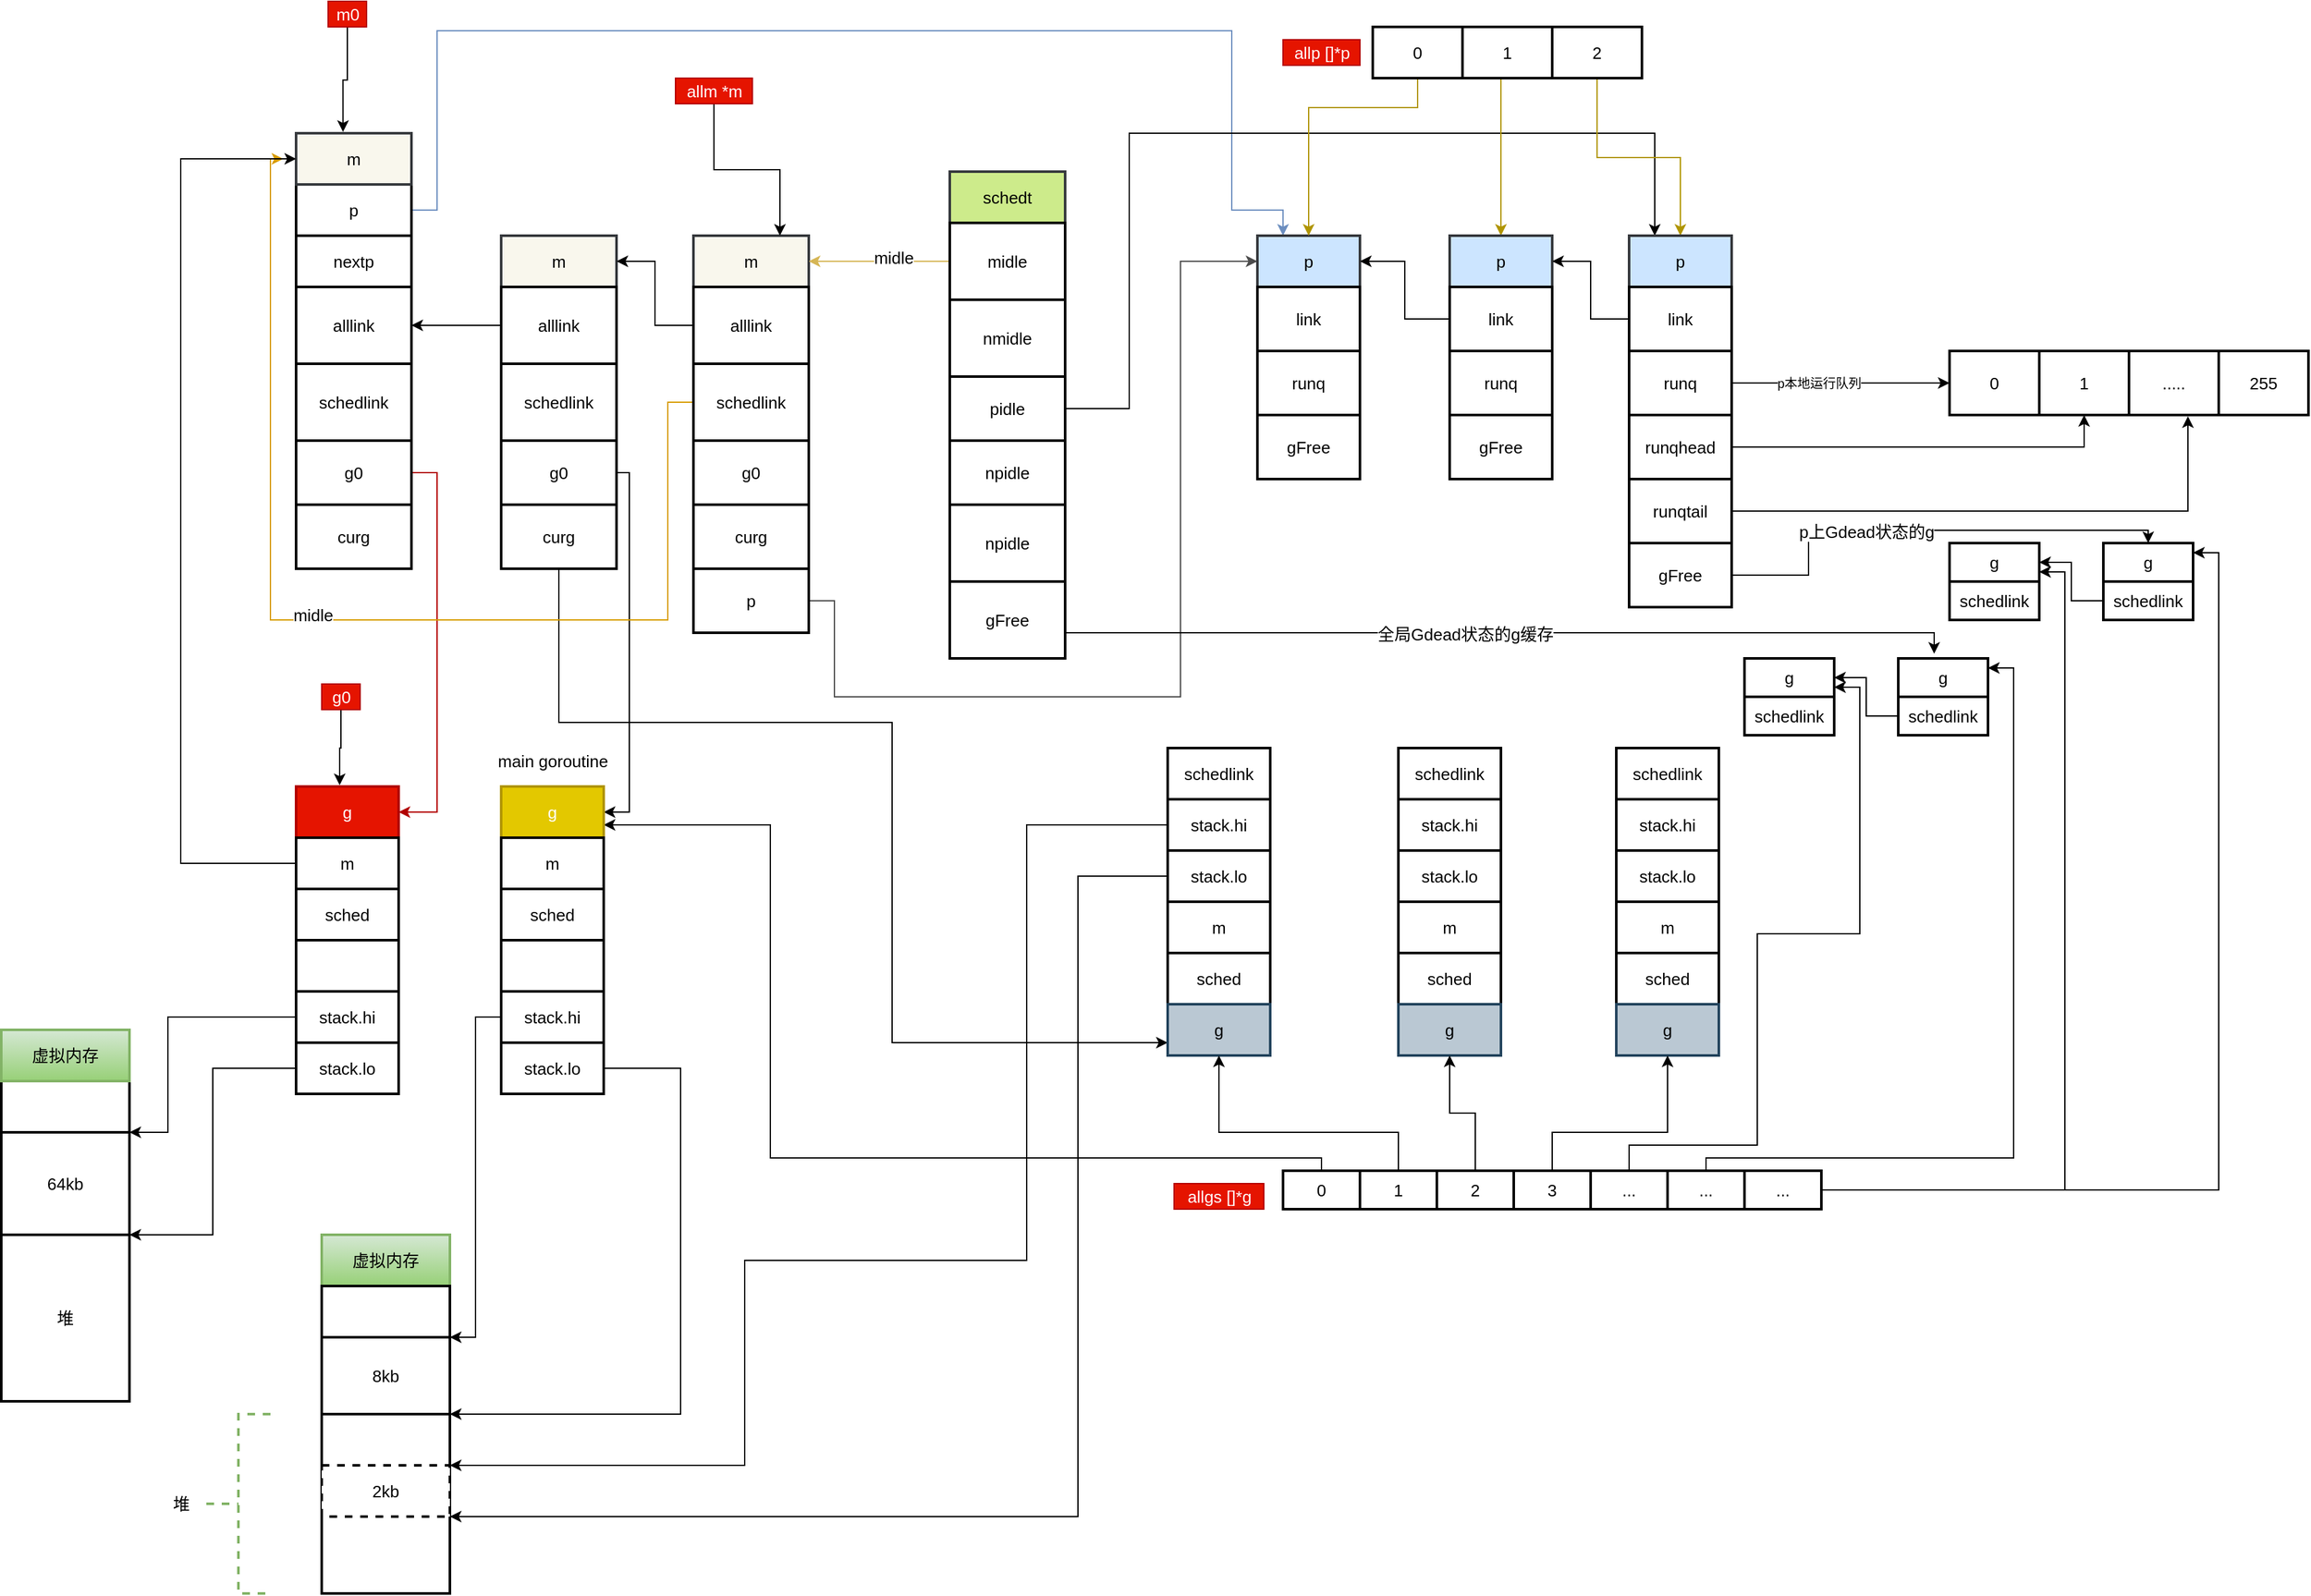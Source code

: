 <mxfile version="13.0.3" type="device"><diagram id="3oqFV0iquwvvGDS5GMad" name="第 1 页"><mxGraphModel dx="782" dy="494" grid="1" gridSize="10" guides="1" tooltips="1" connect="1" arrows="1" fold="1" page="1" pageScale="1" pageWidth="3300" pageHeight="4681" background="none" math="0" shadow="0"><root><mxCell id="0"/><mxCell id="1" parent="0"/><mxCell id="iN0XmJ00OqrvNZ1VETQg-56" value="" style="edgeStyle=orthogonalEdgeStyle;rounded=0;orthogonalLoop=1;jettySize=auto;html=1;fontSize=13;" parent="1" source="iN0XmJ00OqrvNZ1VETQg-53" target="iN0XmJ00OqrvNZ1VETQg-55" edge="1"><mxGeometry relative="1" as="geometry"/></mxCell><mxCell id="iN0XmJ00OqrvNZ1VETQg-380" value="" style="edgeStyle=orthogonalEdgeStyle;rounded=0;orthogonalLoop=1;jettySize=auto;html=1;fontSize=13;" parent="1" source="iN0XmJ00OqrvNZ1VETQg-53" target="iN0XmJ00OqrvNZ1VETQg-379" edge="1"><mxGeometry relative="1" as="geometry"/></mxCell><mxCell id="iN0XmJ00OqrvNZ1VETQg-53" value="nextp" style="whiteSpace=wrap;html=1;strokeWidth=2;fontSize=13;" parent="1" vertex="1"><mxGeometry x="300" y="190" width="90" height="40" as="geometry"/></mxCell><mxCell id="iN0XmJ00OqrvNZ1VETQg-382" value="" style="edgeStyle=orthogonalEdgeStyle;rounded=0;orthogonalLoop=1;jettySize=auto;html=1;fontSize=13;" parent="1" source="iN0XmJ00OqrvNZ1VETQg-379" target="iN0XmJ00OqrvNZ1VETQg-381" edge="1"><mxGeometry relative="1" as="geometry"/></mxCell><mxCell id="iN0XmJ00OqrvNZ1VETQg-385" style="edgeStyle=orthogonalEdgeStyle;rounded=0;orthogonalLoop=1;jettySize=auto;html=1;entryX=0.25;entryY=0;entryDx=0;entryDy=0;fontSize=13;fillColor=#dae8fc;strokeColor=#6c8ebf;" parent="1" source="iN0XmJ00OqrvNZ1VETQg-379" target="iN0XmJ00OqrvNZ1VETQg-120" edge="1"><mxGeometry relative="1" as="geometry"><Array as="points"><mxPoint x="410" y="170"/><mxPoint x="410" y="30"/><mxPoint x="1030" y="30"/><mxPoint x="1030" y="170"/><mxPoint x="1070" y="170"/></Array></mxGeometry></mxCell><mxCell id="iN0XmJ00OqrvNZ1VETQg-379" value="p" style="whiteSpace=wrap;html=1;strokeWidth=2;fontSize=13;" parent="1" vertex="1"><mxGeometry x="300" y="150" width="90" height="40" as="geometry"/></mxCell><mxCell id="iN0XmJ00OqrvNZ1VETQg-381" value="m" style="whiteSpace=wrap;html=1;strokeWidth=2;fontSize=13;fillColor=#f9f7ed;strokeColor=#36393d;" parent="1" vertex="1"><mxGeometry x="300" y="110" width="90" height="40" as="geometry"/></mxCell><mxCell id="iN0XmJ00OqrvNZ1VETQg-62" value="" style="edgeStyle=orthogonalEdgeStyle;rounded=0;orthogonalLoop=1;jettySize=auto;html=1;fontSize=13;" parent="1" source="iN0XmJ00OqrvNZ1VETQg-55" target="iN0XmJ00OqrvNZ1VETQg-61" edge="1"><mxGeometry relative="1" as="geometry"/></mxCell><mxCell id="iN0XmJ00OqrvNZ1VETQg-55" value="alllink" style="whiteSpace=wrap;html=1;strokeWidth=2;fontSize=13;" parent="1" vertex="1"><mxGeometry x="300" y="230" width="90" height="60" as="geometry"/></mxCell><mxCell id="iN0XmJ00OqrvNZ1VETQg-64" value="" style="edgeStyle=orthogonalEdgeStyle;rounded=0;orthogonalLoop=1;jettySize=auto;html=1;fontSize=13;" parent="1" source="iN0XmJ00OqrvNZ1VETQg-61" target="iN0XmJ00OqrvNZ1VETQg-63" edge="1"><mxGeometry relative="1" as="geometry"/></mxCell><mxCell id="iN0XmJ00OqrvNZ1VETQg-61" value="schedlink" style="whiteSpace=wrap;html=1;strokeWidth=2;fontSize=13;" parent="1" vertex="1"><mxGeometry x="300" y="290" width="90" height="60" as="geometry"/></mxCell><mxCell id="iN0XmJ00OqrvNZ1VETQg-290" value="" style="edgeStyle=orthogonalEdgeStyle;rounded=0;orthogonalLoop=1;jettySize=auto;html=1;fontSize=13;" parent="1" source="iN0XmJ00OqrvNZ1VETQg-63" target="iN0XmJ00OqrvNZ1VETQg-289" edge="1"><mxGeometry relative="1" as="geometry"/></mxCell><mxCell id="iN0XmJ00OqrvNZ1VETQg-307" style="edgeStyle=orthogonalEdgeStyle;rounded=0;orthogonalLoop=1;jettySize=auto;html=1;entryX=1;entryY=0.5;entryDx=0;entryDy=0;fontSize=13;fillColor=#e51400;strokeColor=#B20000;" parent="1" source="iN0XmJ00OqrvNZ1VETQg-63" target="iN0XmJ00OqrvNZ1VETQg-256" edge="1"><mxGeometry relative="1" as="geometry"><Array as="points"><mxPoint x="410" y="375"/><mxPoint x="410" y="640"/></Array></mxGeometry></mxCell><mxCell id="iN0XmJ00OqrvNZ1VETQg-63" value="g0" style="whiteSpace=wrap;html=1;strokeWidth=2;fontSize=13;" parent="1" vertex="1"><mxGeometry x="300" y="350" width="90" height="50" as="geometry"/></mxCell><mxCell id="iN0XmJ00OqrvNZ1VETQg-60" value="" style="edgeStyle=orthogonalEdgeStyle;rounded=0;orthogonalLoop=1;jettySize=auto;html=1;fontSize=13;" parent="1" edge="1"><mxGeometry relative="1" as="geometry"><mxPoint x="345" y="310" as="sourcePoint"/><mxPoint x="345" y="310" as="targetPoint"/></mxGeometry></mxCell><mxCell id="iN0XmJ00OqrvNZ1VETQg-66" value="" style="edgeStyle=orthogonalEdgeStyle;rounded=0;orthogonalLoop=1;jettySize=auto;html=1;fontSize=13;" parent="1" source="iN0XmJ00OqrvNZ1VETQg-67" target="iN0XmJ00OqrvNZ1VETQg-69" edge="1"><mxGeometry relative="1" as="geometry"/></mxCell><mxCell id="iN0XmJ00OqrvNZ1VETQg-67" value="m" style="whiteSpace=wrap;html=1;strokeWidth=2;fontSize=13;fillColor=#f9f7ed;strokeColor=#36393d;" parent="1" vertex="1"><mxGeometry x="460" y="190" width="90" height="40" as="geometry"/></mxCell><mxCell id="iN0XmJ00OqrvNZ1VETQg-68" value="" style="edgeStyle=orthogonalEdgeStyle;rounded=0;orthogonalLoop=1;jettySize=auto;html=1;fontSize=13;" parent="1" source="iN0XmJ00OqrvNZ1VETQg-69" target="iN0XmJ00OqrvNZ1VETQg-71" edge="1"><mxGeometry relative="1" as="geometry"/></mxCell><mxCell id="iN0XmJ00OqrvNZ1VETQg-115" style="edgeStyle=orthogonalEdgeStyle;rounded=0;orthogonalLoop=1;jettySize=auto;html=1;entryX=1;entryY=0.5;entryDx=0;entryDy=0;fontSize=13;" parent="1" source="iN0XmJ00OqrvNZ1VETQg-69" target="iN0XmJ00OqrvNZ1VETQg-55" edge="1"><mxGeometry relative="1" as="geometry"><Array as="points"><mxPoint x="425" y="260"/><mxPoint x="425" y="260"/></Array></mxGeometry></mxCell><mxCell id="iN0XmJ00OqrvNZ1VETQg-69" value="alllink" style="whiteSpace=wrap;html=1;strokeWidth=2;fontSize=13;" parent="1" vertex="1"><mxGeometry x="460" y="230" width="90" height="60" as="geometry"/></mxCell><mxCell id="iN0XmJ00OqrvNZ1VETQg-70" value="" style="edgeStyle=orthogonalEdgeStyle;rounded=0;orthogonalLoop=1;jettySize=auto;html=1;fontSize=13;" parent="1" source="iN0XmJ00OqrvNZ1VETQg-71" target="iN0XmJ00OqrvNZ1VETQg-72" edge="1"><mxGeometry relative="1" as="geometry"/></mxCell><mxCell id="iN0XmJ00OqrvNZ1VETQg-71" value="schedlink" style="whiteSpace=wrap;html=1;strokeWidth=2;fontSize=13;" parent="1" vertex="1"><mxGeometry x="460" y="290" width="90" height="60" as="geometry"/></mxCell><mxCell id="iN0XmJ00OqrvNZ1VETQg-293" value="" style="edgeStyle=orthogonalEdgeStyle;rounded=0;orthogonalLoop=1;jettySize=auto;html=1;fontSize=13;" parent="1" source="iN0XmJ00OqrvNZ1VETQg-72" target="iN0XmJ00OqrvNZ1VETQg-292" edge="1"><mxGeometry relative="1" as="geometry"/></mxCell><mxCell id="iN0XmJ00OqrvNZ1VETQg-325" style="edgeStyle=orthogonalEdgeStyle;rounded=0;orthogonalLoop=1;jettySize=auto;html=1;entryX=1;entryY=0.5;entryDx=0;entryDy=0;fontSize=13;" parent="1" source="iN0XmJ00OqrvNZ1VETQg-72" target="iN0XmJ00OqrvNZ1VETQg-314" edge="1"><mxGeometry relative="1" as="geometry"><Array as="points"><mxPoint x="560" y="375"/><mxPoint x="560" y="640"/></Array></mxGeometry></mxCell><mxCell id="iN0XmJ00OqrvNZ1VETQg-72" value="g0" style="whiteSpace=wrap;html=1;strokeWidth=2;fontSize=13;" parent="1" vertex="1"><mxGeometry x="460" y="350" width="90" height="50" as="geometry"/></mxCell><mxCell id="iN0XmJ00OqrvNZ1VETQg-365" style="edgeStyle=orthogonalEdgeStyle;rounded=0;orthogonalLoop=1;jettySize=auto;html=1;entryX=0;entryY=0.75;entryDx=0;entryDy=0;fontSize=13;" parent="1" source="iN0XmJ00OqrvNZ1VETQg-292" target="iN0XmJ00OqrvNZ1VETQg-187" edge="1"><mxGeometry relative="1" as="geometry"><Array as="points"><mxPoint x="505" y="570"/><mxPoint x="765" y="570"/><mxPoint x="765" y="820"/></Array></mxGeometry></mxCell><mxCell id="iN0XmJ00OqrvNZ1VETQg-292" value="curg" style="whiteSpace=wrap;html=1;strokeWidth=2;fontSize=13;" parent="1" vertex="1"><mxGeometry x="460" y="400" width="90" height="50" as="geometry"/></mxCell><mxCell id="iN0XmJ00OqrvNZ1VETQg-73" value="" style="edgeStyle=orthogonalEdgeStyle;rounded=0;orthogonalLoop=1;jettySize=auto;html=1;fontSize=13;" parent="1" edge="1"><mxGeometry relative="1" as="geometry"><mxPoint x="505" y="310" as="sourcePoint"/><mxPoint x="505" y="310" as="targetPoint"/></mxGeometry></mxCell><mxCell id="iN0XmJ00OqrvNZ1VETQg-74" value="" style="edgeStyle=orthogonalEdgeStyle;rounded=0;orthogonalLoop=1;jettySize=auto;html=1;fontSize=13;" parent="1" source="iN0XmJ00OqrvNZ1VETQg-75" target="iN0XmJ00OqrvNZ1VETQg-77" edge="1"><mxGeometry relative="1" as="geometry"/></mxCell><mxCell id="iN0XmJ00OqrvNZ1VETQg-75" value="m" style="whiteSpace=wrap;html=1;strokeWidth=2;fontSize=13;" parent="1" vertex="1"><mxGeometry x="610" y="190" width="90" height="40" as="geometry"/></mxCell><mxCell id="iN0XmJ00OqrvNZ1VETQg-76" value="" style="edgeStyle=orthogonalEdgeStyle;rounded=0;orthogonalLoop=1;jettySize=auto;html=1;fontSize=13;" parent="1" source="iN0XmJ00OqrvNZ1VETQg-77" target="iN0XmJ00OqrvNZ1VETQg-79" edge="1"><mxGeometry relative="1" as="geometry"/></mxCell><mxCell id="iN0XmJ00OqrvNZ1VETQg-77" value="alllink" style="whiteSpace=wrap;html=1;strokeWidth=2;fontSize=13;" parent="1" vertex="1"><mxGeometry x="610" y="230" width="90" height="60" as="geometry"/></mxCell><mxCell id="iN0XmJ00OqrvNZ1VETQg-78" value="" style="edgeStyle=orthogonalEdgeStyle;rounded=0;orthogonalLoop=1;jettySize=auto;html=1;fontSize=13;" parent="1" source="iN0XmJ00OqrvNZ1VETQg-79" target="iN0XmJ00OqrvNZ1VETQg-80" edge="1"><mxGeometry relative="1" as="geometry"/></mxCell><mxCell id="iN0XmJ00OqrvNZ1VETQg-79" value="schedlink" style="whiteSpace=wrap;html=1;strokeWidth=2;fontSize=13;" parent="1" vertex="1"><mxGeometry x="610" y="290" width="90" height="60" as="geometry"/></mxCell><mxCell id="iN0XmJ00OqrvNZ1VETQg-80" value="" style="whiteSpace=wrap;html=1;strokeWidth=2;fontSize=13;" parent="1" vertex="1"><mxGeometry x="610" y="350" width="90" height="50" as="geometry"/></mxCell><mxCell id="iN0XmJ00OqrvNZ1VETQg-81" value="" style="edgeStyle=orthogonalEdgeStyle;rounded=0;orthogonalLoop=1;jettySize=auto;html=1;fontSize=13;" parent="1" edge="1"><mxGeometry relative="1" as="geometry"><mxPoint x="655" y="310" as="sourcePoint"/><mxPoint x="655" y="310" as="targetPoint"/></mxGeometry></mxCell><mxCell id="iN0XmJ00OqrvNZ1VETQg-82" value="" style="edgeStyle=orthogonalEdgeStyle;rounded=0;orthogonalLoop=1;jettySize=auto;html=1;fontSize=13;" parent="1" source="iN0XmJ00OqrvNZ1VETQg-83" target="iN0XmJ00OqrvNZ1VETQg-85" edge="1"><mxGeometry relative="1" as="geometry"/></mxCell><mxCell id="iN0XmJ00OqrvNZ1VETQg-83" value="m" style="whiteSpace=wrap;html=1;strokeWidth=2;fontSize=13;fillColor=#f9f7ed;strokeColor=#36393d;" parent="1" vertex="1"><mxGeometry x="610" y="190" width="90" height="40" as="geometry"/></mxCell><mxCell id="iN0XmJ00OqrvNZ1VETQg-84" value="" style="edgeStyle=orthogonalEdgeStyle;rounded=0;orthogonalLoop=1;jettySize=auto;html=1;fontSize=13;" parent="1" source="iN0XmJ00OqrvNZ1VETQg-85" target="iN0XmJ00OqrvNZ1VETQg-87" edge="1"><mxGeometry relative="1" as="geometry"/></mxCell><mxCell id="iN0XmJ00OqrvNZ1VETQg-114" style="edgeStyle=orthogonalEdgeStyle;rounded=0;orthogonalLoop=1;jettySize=auto;html=1;entryX=1;entryY=0.5;entryDx=0;entryDy=0;fontSize=13;" parent="1" source="iN0XmJ00OqrvNZ1VETQg-85" target="iN0XmJ00OqrvNZ1VETQg-67" edge="1"><mxGeometry relative="1" as="geometry"/></mxCell><mxCell id="iN0XmJ00OqrvNZ1VETQg-85" value="alllink" style="whiteSpace=wrap;html=1;strokeWidth=2;fontSize=13;" parent="1" vertex="1"><mxGeometry x="610" y="230" width="90" height="60" as="geometry"/></mxCell><mxCell id="iN0XmJ00OqrvNZ1VETQg-86" value="" style="edgeStyle=orthogonalEdgeStyle;rounded=0;orthogonalLoop=1;jettySize=auto;html=1;fontSize=13;" parent="1" source="iN0XmJ00OqrvNZ1VETQg-87" target="iN0XmJ00OqrvNZ1VETQg-88" edge="1"><mxGeometry relative="1" as="geometry"/></mxCell><mxCell id="iN0XmJ00OqrvNZ1VETQg-300" style="edgeStyle=orthogonalEdgeStyle;rounded=0;orthogonalLoop=1;jettySize=auto;html=1;fontSize=13;fillColor=#ffcd28;strokeColor=#d79b00;gradientColor=#ffa500;" parent="1" source="iN0XmJ00OqrvNZ1VETQg-87" edge="1"><mxGeometry relative="1" as="geometry"><mxPoint x="290" y="130" as="targetPoint"/><Array as="points"><mxPoint x="590" y="320"/><mxPoint x="590" y="490"/><mxPoint x="280" y="490"/><mxPoint x="280" y="130"/></Array></mxGeometry></mxCell><mxCell id="iN0XmJ00OqrvNZ1VETQg-326" value="midle" style="edgeLabel;html=1;align=center;verticalAlign=middle;resizable=0;points=[];fontSize=13;" parent="iN0XmJ00OqrvNZ1VETQg-300" vertex="1" connectable="0"><mxGeometry x="0.075" y="-4" relative="1" as="geometry"><mxPoint as="offset"/></mxGeometry></mxCell><mxCell id="iN0XmJ00OqrvNZ1VETQg-87" value="schedlink" style="whiteSpace=wrap;html=1;strokeWidth=2;fontSize=13;" parent="1" vertex="1"><mxGeometry x="610" y="290" width="90" height="60" as="geometry"/></mxCell><mxCell id="iN0XmJ00OqrvNZ1VETQg-297" value="" style="edgeStyle=orthogonalEdgeStyle;rounded=0;orthogonalLoop=1;jettySize=auto;html=1;fontSize=13;" parent="1" source="iN0XmJ00OqrvNZ1VETQg-88" target="iN0XmJ00OqrvNZ1VETQg-296" edge="1"><mxGeometry relative="1" as="geometry"/></mxCell><mxCell id="iN0XmJ00OqrvNZ1VETQg-88" value="g0" style="whiteSpace=wrap;html=1;strokeWidth=2;fontSize=13;" parent="1" vertex="1"><mxGeometry x="610" y="350" width="90" height="50" as="geometry"/></mxCell><mxCell id="iN0XmJ00OqrvNZ1VETQg-364" value="" style="edgeStyle=orthogonalEdgeStyle;rounded=0;orthogonalLoop=1;jettySize=auto;html=1;fontSize=13;" parent="1" source="iN0XmJ00OqrvNZ1VETQg-296" target="iN0XmJ00OqrvNZ1VETQg-363" edge="1"><mxGeometry relative="1" as="geometry"/></mxCell><mxCell id="iN0XmJ00OqrvNZ1VETQg-296" value="curg" style="whiteSpace=wrap;html=1;strokeWidth=2;fontSize=13;" parent="1" vertex="1"><mxGeometry x="610" y="400" width="90" height="50" as="geometry"/></mxCell><mxCell id="1B6ercURBJlGC8oDFkbI-1" style="edgeStyle=orthogonalEdgeStyle;rounded=0;orthogonalLoop=1;jettySize=auto;html=1;entryX=0;entryY=0.5;entryDx=0;entryDy=0;strokeColor=#4D4D4D;strokeWidth=1;fontSize=13;exitX=1;exitY=0.5;exitDx=0;exitDy=0;" edge="1" parent="1" source="iN0XmJ00OqrvNZ1VETQg-363" target="iN0XmJ00OqrvNZ1VETQg-120"><mxGeometry relative="1" as="geometry"><mxPoint x="720" y="475" as="sourcePoint"/><Array as="points"><mxPoint x="720" y="475"/><mxPoint x="720" y="550"/><mxPoint x="990" y="550"/><mxPoint x="990" y="210"/></Array></mxGeometry></mxCell><mxCell id="iN0XmJ00OqrvNZ1VETQg-363" value="p" style="whiteSpace=wrap;html=1;strokeWidth=2;fontSize=13;" parent="1" vertex="1"><mxGeometry x="610" y="450" width="90" height="50" as="geometry"/></mxCell><mxCell id="iN0XmJ00OqrvNZ1VETQg-89" value="" style="edgeStyle=orthogonalEdgeStyle;rounded=0;orthogonalLoop=1;jettySize=auto;html=1;fontSize=13;" parent="1" edge="1"><mxGeometry relative="1" as="geometry"><mxPoint x="655" y="310" as="sourcePoint"/><mxPoint x="655" y="310" as="targetPoint"/></mxGeometry></mxCell><mxCell id="iN0XmJ00OqrvNZ1VETQg-93" value="" style="edgeStyle=orthogonalEdgeStyle;rounded=0;orthogonalLoop=1;jettySize=auto;html=1;fontSize=13;" parent="1" source="iN0XmJ00OqrvNZ1VETQg-94" target="iN0XmJ00OqrvNZ1VETQg-96" edge="1"><mxGeometry relative="1" as="geometry"/></mxCell><mxCell id="iN0XmJ00OqrvNZ1VETQg-94" value="m" style="whiteSpace=wrap;html=1;strokeWidth=2;fontSize=13;" parent="1" vertex="1"><mxGeometry x="810" y="140" width="90" height="40" as="geometry"/></mxCell><mxCell id="iN0XmJ00OqrvNZ1VETQg-95" value="" style="edgeStyle=orthogonalEdgeStyle;rounded=0;orthogonalLoop=1;jettySize=auto;html=1;fontSize=13;" parent="1" source="iN0XmJ00OqrvNZ1VETQg-96" target="iN0XmJ00OqrvNZ1VETQg-98" edge="1"><mxGeometry relative="1" as="geometry"/></mxCell><mxCell id="iN0XmJ00OqrvNZ1VETQg-96" value="alllink" style="whiteSpace=wrap;html=1;strokeWidth=2;fontSize=13;" parent="1" vertex="1"><mxGeometry x="810" y="180" width="90" height="60" as="geometry"/></mxCell><mxCell id="iN0XmJ00OqrvNZ1VETQg-97" value="" style="edgeStyle=orthogonalEdgeStyle;rounded=0;orthogonalLoop=1;jettySize=auto;html=1;fontSize=13;" parent="1" source="iN0XmJ00OqrvNZ1VETQg-98" target="iN0XmJ00OqrvNZ1VETQg-99" edge="1"><mxGeometry relative="1" as="geometry"/></mxCell><mxCell id="iN0XmJ00OqrvNZ1VETQg-98" value="schedlink" style="whiteSpace=wrap;html=1;strokeWidth=2;fontSize=13;" parent="1" vertex="1"><mxGeometry x="810" y="240" width="90" height="60" as="geometry"/></mxCell><mxCell id="iN0XmJ00OqrvNZ1VETQg-99" value="" style="whiteSpace=wrap;html=1;strokeWidth=2;fontSize=13;" parent="1" vertex="1"><mxGeometry x="810" y="300" width="90" height="50" as="geometry"/></mxCell><mxCell id="iN0XmJ00OqrvNZ1VETQg-100" value="" style="edgeStyle=orthogonalEdgeStyle;rounded=0;orthogonalLoop=1;jettySize=auto;html=1;fontSize=13;" parent="1" edge="1"><mxGeometry relative="1" as="geometry"><mxPoint x="855" y="260" as="sourcePoint"/><mxPoint x="855" y="260" as="targetPoint"/></mxGeometry></mxCell><mxCell id="iN0XmJ00OqrvNZ1VETQg-101" value="" style="edgeStyle=orthogonalEdgeStyle;rounded=0;orthogonalLoop=1;jettySize=auto;html=1;fontSize=13;" parent="1" source="iN0XmJ00OqrvNZ1VETQg-102" target="iN0XmJ00OqrvNZ1VETQg-104" edge="1"><mxGeometry relative="1" as="geometry"/></mxCell><mxCell id="iN0XmJ00OqrvNZ1VETQg-102" value="schedt" style="whiteSpace=wrap;html=1;strokeWidth=2;fontSize=13;fillColor=#cdeb8b;strokeColor=#36393d;" parent="1" vertex="1"><mxGeometry x="810" y="140" width="90" height="40" as="geometry"/></mxCell><mxCell id="iN0XmJ00OqrvNZ1VETQg-103" value="" style="edgeStyle=orthogonalEdgeStyle;rounded=0;orthogonalLoop=1;jettySize=auto;html=1;fontSize=13;" parent="1" source="iN0XmJ00OqrvNZ1VETQg-104" target="iN0XmJ00OqrvNZ1VETQg-106" edge="1"><mxGeometry relative="1" as="geometry"/></mxCell><mxCell id="iN0XmJ00OqrvNZ1VETQg-116" style="edgeStyle=orthogonalEdgeStyle;rounded=0;orthogonalLoop=1;jettySize=auto;html=1;fontSize=13;entryX=1;entryY=0.5;entryDx=0;entryDy=0;fillColor=#fff2cc;strokeColor=#d6b656;gradientColor=#ffd966;" parent="1" source="iN0XmJ00OqrvNZ1VETQg-104" target="iN0XmJ00OqrvNZ1VETQg-83" edge="1"><mxGeometry relative="1" as="geometry"><mxPoint x="710" y="210" as="targetPoint"/></mxGeometry></mxCell><mxCell id="iN0XmJ00OqrvNZ1VETQg-327" value="midle" style="edgeLabel;html=1;align=center;verticalAlign=middle;resizable=0;points=[];fontSize=13;" parent="iN0XmJ00OqrvNZ1VETQg-116" vertex="1" connectable="0"><mxGeometry x="-0.2" y="-3" relative="1" as="geometry"><mxPoint as="offset"/></mxGeometry></mxCell><mxCell id="iN0XmJ00OqrvNZ1VETQg-104" value="midle" style="whiteSpace=wrap;html=1;strokeWidth=2;fontSize=13;" parent="1" vertex="1"><mxGeometry x="810" y="180" width="90" height="60" as="geometry"/></mxCell><mxCell id="iN0XmJ00OqrvNZ1VETQg-105" value="" style="edgeStyle=orthogonalEdgeStyle;rounded=0;orthogonalLoop=1;jettySize=auto;html=1;fontSize=13;" parent="1" source="iN0XmJ00OqrvNZ1VETQg-106" target="iN0XmJ00OqrvNZ1VETQg-107" edge="1"><mxGeometry relative="1" as="geometry"/></mxCell><mxCell id="iN0XmJ00OqrvNZ1VETQg-106" value="nmidle" style="whiteSpace=wrap;html=1;strokeWidth=2;fontSize=13;" parent="1" vertex="1"><mxGeometry x="810" y="240" width="90" height="60" as="geometry"/></mxCell><mxCell id="iN0XmJ00OqrvNZ1VETQg-110" value="" style="edgeStyle=orthogonalEdgeStyle;rounded=0;orthogonalLoop=1;jettySize=auto;html=1;fontSize=13;" parent="1" source="iN0XmJ00OqrvNZ1VETQg-107" target="iN0XmJ00OqrvNZ1VETQg-109" edge="1"><mxGeometry relative="1" as="geometry"/></mxCell><mxCell id="iN0XmJ00OqrvNZ1VETQg-386" style="edgeStyle=orthogonalEdgeStyle;rounded=0;orthogonalLoop=1;jettySize=auto;html=1;entryX=0.25;entryY=0;entryDx=0;entryDy=0;fontSize=13;" parent="1" source="iN0XmJ00OqrvNZ1VETQg-107" target="iN0XmJ00OqrvNZ1VETQg-142" edge="1"><mxGeometry relative="1" as="geometry"><Array as="points"><mxPoint x="950" y="325"/><mxPoint x="950" y="110"/><mxPoint x="1360" y="110"/></Array></mxGeometry></mxCell><mxCell id="iN0XmJ00OqrvNZ1VETQg-107" value="pidle" style="whiteSpace=wrap;html=1;strokeWidth=2;fontSize=13;" parent="1" vertex="1"><mxGeometry x="810" y="300" width="90" height="50" as="geometry"/></mxCell><mxCell id="iN0XmJ00OqrvNZ1VETQg-155" value="" style="edgeStyle=orthogonalEdgeStyle;rounded=0;orthogonalLoop=1;jettySize=auto;html=1;fontSize=13;" parent="1" source="iN0XmJ00OqrvNZ1VETQg-109" target="iN0XmJ00OqrvNZ1VETQg-154" edge="1"><mxGeometry relative="1" as="geometry"/></mxCell><mxCell id="iN0XmJ00OqrvNZ1VETQg-109" value="npidle" style="whiteSpace=wrap;html=1;strokeWidth=2;fontSize=13;" parent="1" vertex="1"><mxGeometry x="810" y="350" width="90" height="50" as="geometry"/></mxCell><mxCell id="iN0XmJ00OqrvNZ1VETQg-241" value="" style="edgeStyle=orthogonalEdgeStyle;rounded=0;orthogonalLoop=1;jettySize=auto;html=1;fontSize=13;" parent="1" source="iN0XmJ00OqrvNZ1VETQg-154" target="iN0XmJ00OqrvNZ1VETQg-240" edge="1"><mxGeometry relative="1" as="geometry"/></mxCell><mxCell id="iN0XmJ00OqrvNZ1VETQg-154" value="npidle" style="whiteSpace=wrap;html=1;strokeWidth=2;fontSize=13;" parent="1" vertex="1"><mxGeometry x="810" y="400" width="90" height="60" as="geometry"/></mxCell><mxCell id="iN0XmJ00OqrvNZ1VETQg-423" style="edgeStyle=orthogonalEdgeStyle;rounded=0;orthogonalLoop=1;jettySize=auto;html=1;entryX=0.4;entryY=-0.122;entryDx=0;entryDy=0;entryPerimeter=0;fontSize=13;" parent="1" source="iN0XmJ00OqrvNZ1VETQg-240" target="iN0XmJ00OqrvNZ1VETQg-420" edge="1"><mxGeometry relative="1" as="geometry"><Array as="points"><mxPoint x="1578" y="500"/></Array></mxGeometry></mxCell><mxCell id="hMYXzl5LNc6AK7DutgkD-3" value="&lt;font style=&quot;font-size: 13px&quot;&gt;全局Gdead状态的g缓存&lt;/font&gt;" style="edgeLabel;html=1;align=center;verticalAlign=middle;resizable=0;points=[];" parent="iN0XmJ00OqrvNZ1VETQg-423" vertex="1" connectable="0"><mxGeometry x="-0.102" y="-1" relative="1" as="geometry"><mxPoint as="offset"/></mxGeometry></mxCell><mxCell id="iN0XmJ00OqrvNZ1VETQg-240" value="gFree" style="whiteSpace=wrap;html=1;strokeWidth=2;fontSize=13;" parent="1" vertex="1"><mxGeometry x="810" y="460" width="90" height="60" as="geometry"/></mxCell><mxCell id="iN0XmJ00OqrvNZ1VETQg-108" value="" style="edgeStyle=orthogonalEdgeStyle;rounded=0;orthogonalLoop=1;jettySize=auto;html=1;fontSize=13;" parent="1" edge="1"><mxGeometry relative="1" as="geometry"><mxPoint x="855" y="260" as="sourcePoint"/><mxPoint x="855" y="260" as="targetPoint"/></mxGeometry></mxCell><mxCell id="iN0XmJ00OqrvNZ1VETQg-113" style="edgeStyle=orthogonalEdgeStyle;rounded=0;orthogonalLoop=1;jettySize=auto;html=1;entryX=0.75;entryY=0;entryDx=0;entryDy=0;fontSize=13;" parent="1" source="iN0XmJ00OqrvNZ1VETQg-111" target="iN0XmJ00OqrvNZ1VETQg-83" edge="1"><mxGeometry relative="1" as="geometry"/></mxCell><mxCell id="iN0XmJ00OqrvNZ1VETQg-111" value="allm *m" style="text;html=1;align=center;verticalAlign=middle;resizable=0;points=[];autosize=1;fontSize=13;fillColor=#e51400;strokeColor=#B20000;fontColor=#ffffff;" parent="1" vertex="1"><mxGeometry x="596" y="67" width="60" height="20" as="geometry"/></mxCell><mxCell id="iN0XmJ00OqrvNZ1VETQg-120" value="p" style="rounded=0;whiteSpace=wrap;html=1;strokeWidth=2;fontSize=13;fillColor=#cce5ff;strokeColor=#36393d;" parent="1" vertex="1"><mxGeometry x="1050" y="190" width="80" height="40" as="geometry"/></mxCell><mxCell id="iN0XmJ00OqrvNZ1VETQg-124" value="" style="edgeStyle=orthogonalEdgeStyle;rounded=0;orthogonalLoop=1;jettySize=auto;html=1;fontSize=13;" parent="1" source="iN0XmJ00OqrvNZ1VETQg-121" target="iN0XmJ00OqrvNZ1VETQg-123" edge="1"><mxGeometry relative="1" as="geometry"/></mxCell><mxCell id="iN0XmJ00OqrvNZ1VETQg-121" value="link" style="rounded=0;whiteSpace=wrap;html=1;strokeWidth=2;fontSize=13;" parent="1" vertex="1"><mxGeometry x="1050" y="230" width="80" height="50" as="geometry"/></mxCell><mxCell id="iN0XmJ00OqrvNZ1VETQg-157" value="" style="edgeStyle=orthogonalEdgeStyle;rounded=0;orthogonalLoop=1;jettySize=auto;html=1;fontSize=13;" parent="1" source="iN0XmJ00OqrvNZ1VETQg-123" target="iN0XmJ00OqrvNZ1VETQg-156" edge="1"><mxGeometry relative="1" as="geometry"/></mxCell><mxCell id="iN0XmJ00OqrvNZ1VETQg-123" value="runq" style="rounded=0;whiteSpace=wrap;html=1;strokeWidth=2;fontSize=13;" parent="1" vertex="1"><mxGeometry x="1050" y="280" width="80" height="50" as="geometry"/></mxCell><mxCell id="iN0XmJ00OqrvNZ1VETQg-156" value="gFree" style="rounded=0;whiteSpace=wrap;html=1;strokeWidth=2;fontSize=13;" parent="1" vertex="1"><mxGeometry x="1050" y="330" width="80" height="50" as="geometry"/></mxCell><mxCell id="iN0XmJ00OqrvNZ1VETQg-146" style="edgeStyle=orthogonalEdgeStyle;rounded=0;orthogonalLoop=1;jettySize=auto;html=1;entryX=0.5;entryY=0;entryDx=0;entryDy=0;fontSize=13;fillColor=#e3c800;strokeColor=#B09500;" parent="1" source="iN0XmJ00OqrvNZ1VETQg-125" target="iN0XmJ00OqrvNZ1VETQg-120" edge="1"><mxGeometry relative="1" as="geometry"><Array as="points"><mxPoint x="1175" y="90"/><mxPoint x="1090" y="90"/></Array></mxGeometry></mxCell><mxCell id="iN0XmJ00OqrvNZ1VETQg-125" value="0" style="rounded=0;whiteSpace=wrap;html=1;strokeWidth=2;fontSize=13;" parent="1" vertex="1"><mxGeometry x="1140" y="27" width="70" height="40" as="geometry"/></mxCell><mxCell id="iN0XmJ00OqrvNZ1VETQg-147" style="edgeStyle=orthogonalEdgeStyle;rounded=0;orthogonalLoop=1;jettySize=auto;html=1;fontSize=13;fillColor=#e3c800;strokeColor=#B09500;entryX=0.5;entryY=0;entryDx=0;entryDy=0;" parent="1" source="iN0XmJ00OqrvNZ1VETQg-126" target="iN0XmJ00OqrvNZ1VETQg-138" edge="1"><mxGeometry relative="1" as="geometry"><mxPoint x="1245" y="180" as="targetPoint"/><Array as="points"><mxPoint x="1240" y="100"/><mxPoint x="1240" y="100"/></Array></mxGeometry></mxCell><mxCell id="iN0XmJ00OqrvNZ1VETQg-126" value="1" style="rounded=0;whiteSpace=wrap;html=1;strokeWidth=2;fontSize=13;" parent="1" vertex="1"><mxGeometry x="1210" y="27" width="70" height="40" as="geometry"/></mxCell><mxCell id="iN0XmJ00OqrvNZ1VETQg-148" style="edgeStyle=orthogonalEdgeStyle;rounded=0;orthogonalLoop=1;jettySize=auto;html=1;entryX=0.5;entryY=0;entryDx=0;entryDy=0;fontSize=13;fillColor=#e3c800;strokeColor=#B09500;" parent="1" source="iN0XmJ00OqrvNZ1VETQg-128" target="iN0XmJ00OqrvNZ1VETQg-142" edge="1"><mxGeometry relative="1" as="geometry"><Array as="points"><mxPoint x="1315" y="129"/><mxPoint x="1380" y="129"/></Array></mxGeometry></mxCell><mxCell id="iN0XmJ00OqrvNZ1VETQg-128" value="2" style="rounded=0;whiteSpace=wrap;html=1;strokeWidth=2;fontSize=13;" parent="1" vertex="1"><mxGeometry x="1280" y="27" width="70" height="40" as="geometry"/></mxCell><mxCell id="iN0XmJ00OqrvNZ1VETQg-132" value="allp []*p" style="text;html=1;align=center;verticalAlign=middle;resizable=0;points=[];autosize=1;fontSize=13;fillColor=#e51400;strokeColor=#B20000;fontColor=#ffffff;" parent="1" vertex="1"><mxGeometry x="1070" y="37" width="60" height="20" as="geometry"/></mxCell><mxCell id="iN0XmJ00OqrvNZ1VETQg-138" value="p" style="rounded=0;whiteSpace=wrap;html=1;strokeWidth=2;fontSize=13;fillColor=#cce5ff;strokeColor=#36393d;" parent="1" vertex="1"><mxGeometry x="1200" y="190" width="80" height="40" as="geometry"/></mxCell><mxCell id="iN0XmJ00OqrvNZ1VETQg-139" value="" style="edgeStyle=orthogonalEdgeStyle;rounded=0;orthogonalLoop=1;jettySize=auto;html=1;fontSize=13;" parent="1" source="iN0XmJ00OqrvNZ1VETQg-140" target="iN0XmJ00OqrvNZ1VETQg-141" edge="1"><mxGeometry relative="1" as="geometry"/></mxCell><mxCell id="iN0XmJ00OqrvNZ1VETQg-149" style="edgeStyle=orthogonalEdgeStyle;rounded=0;orthogonalLoop=1;jettySize=auto;html=1;entryX=1;entryY=0.5;entryDx=0;entryDy=0;fontSize=13;" parent="1" source="iN0XmJ00OqrvNZ1VETQg-140" target="iN0XmJ00OqrvNZ1VETQg-120" edge="1"><mxGeometry relative="1" as="geometry"/></mxCell><mxCell id="iN0XmJ00OqrvNZ1VETQg-140" value="link" style="rounded=0;whiteSpace=wrap;html=1;strokeWidth=2;fontSize=13;" parent="1" vertex="1"><mxGeometry x="1200" y="230" width="80" height="50" as="geometry"/></mxCell><mxCell id="iN0XmJ00OqrvNZ1VETQg-161" value="" style="edgeStyle=orthogonalEdgeStyle;rounded=0;orthogonalLoop=1;jettySize=auto;html=1;fontSize=13;" parent="1" source="iN0XmJ00OqrvNZ1VETQg-141" target="iN0XmJ00OqrvNZ1VETQg-160" edge="1"><mxGeometry relative="1" as="geometry"/></mxCell><mxCell id="iN0XmJ00OqrvNZ1VETQg-141" value="runq" style="rounded=0;whiteSpace=wrap;html=1;strokeWidth=2;fontSize=13;" parent="1" vertex="1"><mxGeometry x="1200" y="280" width="80" height="50" as="geometry"/></mxCell><mxCell id="iN0XmJ00OqrvNZ1VETQg-160" value="&lt;span style=&quot;font-size: 13px;&quot;&gt;gFree&lt;/span&gt;" style="rounded=0;whiteSpace=wrap;html=1;strokeWidth=2;fontSize=13;" parent="1" vertex="1"><mxGeometry x="1200" y="330" width="80" height="50" as="geometry"/></mxCell><mxCell id="iN0XmJ00OqrvNZ1VETQg-142" value="p" style="rounded=0;whiteSpace=wrap;html=1;strokeWidth=2;fontSize=13;fillColor=#cce5ff;strokeColor=#36393d;" parent="1" vertex="1"><mxGeometry x="1340" y="190" width="80" height="40" as="geometry"/></mxCell><mxCell id="iN0XmJ00OqrvNZ1VETQg-143" value="" style="edgeStyle=orthogonalEdgeStyle;rounded=0;orthogonalLoop=1;jettySize=auto;html=1;fontSize=13;" parent="1" source="iN0XmJ00OqrvNZ1VETQg-144" target="iN0XmJ00OqrvNZ1VETQg-145" edge="1"><mxGeometry relative="1" as="geometry"/></mxCell><mxCell id="iN0XmJ00OqrvNZ1VETQg-150" style="edgeStyle=orthogonalEdgeStyle;rounded=0;orthogonalLoop=1;jettySize=auto;html=1;entryX=1;entryY=0.5;entryDx=0;entryDy=0;fontSize=13;" parent="1" source="iN0XmJ00OqrvNZ1VETQg-144" target="iN0XmJ00OqrvNZ1VETQg-138" edge="1"><mxGeometry relative="1" as="geometry"/></mxCell><mxCell id="iN0XmJ00OqrvNZ1VETQg-144" value="link" style="rounded=0;whiteSpace=wrap;html=1;strokeWidth=2;fontSize=13;" parent="1" vertex="1"><mxGeometry x="1340" y="230" width="80" height="50" as="geometry"/></mxCell><mxCell id="iN0XmJ00OqrvNZ1VETQg-165" value="" style="edgeStyle=orthogonalEdgeStyle;rounded=0;orthogonalLoop=1;jettySize=auto;html=1;fontSize=13;" parent="1" source="iN0XmJ00OqrvNZ1VETQg-145" target="iN0XmJ00OqrvNZ1VETQg-164" edge="1"><mxGeometry relative="1" as="geometry"/></mxCell><mxCell id="iN0XmJ00OqrvNZ1VETQg-394" style="edgeStyle=orthogonalEdgeStyle;rounded=0;orthogonalLoop=1;jettySize=auto;html=1;fontSize=13;" parent="1" source="iN0XmJ00OqrvNZ1VETQg-145" edge="1"><mxGeometry relative="1" as="geometry"><mxPoint x="1590" y="305" as="targetPoint"/></mxGeometry></mxCell><mxCell id="hMYXzl5LNc6AK7DutgkD-1" value="&lt;font size=&quot;1&quot;&gt;p本地运行队列&lt;/font&gt;" style="edgeLabel;html=1;align=center;verticalAlign=middle;resizable=0;points=[];" parent="iN0XmJ00OqrvNZ1VETQg-394" vertex="1" connectable="0"><mxGeometry x="-0.208" relative="1" as="geometry"><mxPoint as="offset"/></mxGeometry></mxCell><mxCell id="iN0XmJ00OqrvNZ1VETQg-145" value="runq" style="rounded=0;whiteSpace=wrap;html=1;strokeWidth=2;fontSize=13;" parent="1" vertex="1"><mxGeometry x="1340" y="280" width="80" height="50" as="geometry"/></mxCell><mxCell id="iN0XmJ00OqrvNZ1VETQg-167" value="" style="edgeStyle=orthogonalEdgeStyle;rounded=0;orthogonalLoop=1;jettySize=auto;html=1;fontSize=13;" parent="1" source="iN0XmJ00OqrvNZ1VETQg-164" target="iN0XmJ00OqrvNZ1VETQg-166" edge="1"><mxGeometry relative="1" as="geometry"/></mxCell><mxCell id="iN0XmJ00OqrvNZ1VETQg-395" style="edgeStyle=orthogonalEdgeStyle;rounded=0;orthogonalLoop=1;jettySize=auto;html=1;entryX=0.5;entryY=1;entryDx=0;entryDy=0;fontSize=13;" parent="1" source="iN0XmJ00OqrvNZ1VETQg-164" target="iN0XmJ00OqrvNZ1VETQg-388" edge="1"><mxGeometry relative="1" as="geometry"/></mxCell><mxCell id="iN0XmJ00OqrvNZ1VETQg-164" value="&lt;span style=&quot;font-size: 13px;&quot;&gt;runqhead&lt;/span&gt;" style="rounded=0;whiteSpace=wrap;html=1;strokeWidth=2;fontSize=13;" parent="1" vertex="1"><mxGeometry x="1340" y="330" width="80" height="50" as="geometry"/></mxCell><mxCell id="iN0XmJ00OqrvNZ1VETQg-243" value="" style="edgeStyle=orthogonalEdgeStyle;rounded=0;orthogonalLoop=1;jettySize=auto;html=1;fontSize=13;" parent="1" source="iN0XmJ00OqrvNZ1VETQg-166" target="iN0XmJ00OqrvNZ1VETQg-242" edge="1"><mxGeometry relative="1" as="geometry"/></mxCell><mxCell id="iN0XmJ00OqrvNZ1VETQg-396" style="edgeStyle=orthogonalEdgeStyle;rounded=0;orthogonalLoop=1;jettySize=auto;html=1;entryX=0.657;entryY=1.02;entryDx=0;entryDy=0;entryPerimeter=0;fontSize=13;" parent="1" source="iN0XmJ00OqrvNZ1VETQg-166" target="iN0XmJ00OqrvNZ1VETQg-390" edge="1"><mxGeometry relative="1" as="geometry"/></mxCell><mxCell id="iN0XmJ00OqrvNZ1VETQg-166" value="runqtail" style="rounded=0;whiteSpace=wrap;html=1;strokeWidth=2;fontSize=13;" parent="1" vertex="1"><mxGeometry x="1340" y="380" width="80" height="50" as="geometry"/></mxCell><mxCell id="iN0XmJ00OqrvNZ1VETQg-408" style="edgeStyle=orthogonalEdgeStyle;rounded=0;orthogonalLoop=1;jettySize=auto;html=1;fontSize=13;entryX=0.5;entryY=0;entryDx=0;entryDy=0;" parent="1" source="iN0XmJ00OqrvNZ1VETQg-242" target="iN0XmJ00OqrvNZ1VETQg-405" edge="1"><mxGeometry relative="1" as="geometry"><mxPoint x="1740" y="420" as="targetPoint"/><Array as="points"><mxPoint x="1480" y="455"/><mxPoint x="1480" y="420"/><mxPoint x="1745" y="420"/></Array></mxGeometry></mxCell><mxCell id="tRAiRUwbQI0wn9Q_P6zM-1" value="p上Gdead状态的g" style="edgeLabel;html=1;align=center;verticalAlign=middle;resizable=0;points=[];fontSize=13;" parent="iN0XmJ00OqrvNZ1VETQg-408" vertex="1" connectable="0"><mxGeometry x="-0.243" y="-1" relative="1" as="geometry"><mxPoint as="offset"/></mxGeometry></mxCell><mxCell id="iN0XmJ00OqrvNZ1VETQg-242" value="gFree" style="rounded=0;whiteSpace=wrap;html=1;strokeWidth=2;fontSize=13;" parent="1" vertex="1"><mxGeometry x="1340" y="430" width="80" height="50" as="geometry"/></mxCell><mxCell id="iN0XmJ00OqrvNZ1VETQg-170" value="" style="edgeStyle=orthogonalEdgeStyle;rounded=0;orthogonalLoop=1;jettySize=auto;html=1;fontSize=13;" parent="1" source="iN0XmJ00OqrvNZ1VETQg-168" target="iN0XmJ00OqrvNZ1VETQg-169" edge="1"><mxGeometry relative="1" as="geometry"/></mxCell><mxCell id="iN0XmJ00OqrvNZ1VETQg-168" value="&lt;span style=&quot;font-size: 13px;&quot;&gt;schedlink&lt;/span&gt;" style="rounded=0;whiteSpace=wrap;html=1;strokeWidth=2;fontSize=13;" parent="1" vertex="1"><mxGeometry x="980" y="590" width="80" height="40" as="geometry"/></mxCell><mxCell id="iN0XmJ00OqrvNZ1VETQg-172" value="" style="edgeStyle=orthogonalEdgeStyle;rounded=0;orthogonalLoop=1;jettySize=auto;html=1;fontSize=13;" parent="1" source="iN0XmJ00OqrvNZ1VETQg-169" target="iN0XmJ00OqrvNZ1VETQg-171" edge="1"><mxGeometry relative="1" as="geometry"/></mxCell><mxCell id="iN0XmJ00OqrvNZ1VETQg-377" style="edgeStyle=orthogonalEdgeStyle;rounded=0;orthogonalLoop=1;jettySize=auto;html=1;entryX=1;entryY=0;entryDx=0;entryDy=0;fontSize=13;" parent="1" source="iN0XmJ00OqrvNZ1VETQg-169" target="iN0XmJ00OqrvNZ1VETQg-375" edge="1"><mxGeometry relative="1" as="geometry"><Array as="points"><mxPoint x="870" y="650"/><mxPoint x="870" y="990"/><mxPoint x="650" y="990"/><mxPoint x="650" y="1150"/></Array></mxGeometry></mxCell><mxCell id="iN0XmJ00OqrvNZ1VETQg-169" value="stack.hi" style="rounded=0;whiteSpace=wrap;html=1;strokeWidth=2;fontSize=13;" parent="1" vertex="1"><mxGeometry x="980" y="630" width="80" height="40" as="geometry"/></mxCell><mxCell id="iN0XmJ00OqrvNZ1VETQg-184" value="" style="edgeStyle=orthogonalEdgeStyle;rounded=0;orthogonalLoop=1;jettySize=auto;html=1;fontSize=13;" parent="1" source="iN0XmJ00OqrvNZ1VETQg-171" target="iN0XmJ00OqrvNZ1VETQg-183" edge="1"><mxGeometry relative="1" as="geometry"/></mxCell><mxCell id="iN0XmJ00OqrvNZ1VETQg-378" style="edgeStyle=orthogonalEdgeStyle;rounded=0;orthogonalLoop=1;jettySize=auto;html=1;fontSize=13;entryX=1;entryY=1;entryDx=0;entryDy=0;" parent="1" source="iN0XmJ00OqrvNZ1VETQg-171" target="iN0XmJ00OqrvNZ1VETQg-375" edge="1"><mxGeometry relative="1" as="geometry"><mxPoint x="430" y="1190" as="targetPoint"/><Array as="points"><mxPoint x="910" y="690"/><mxPoint x="910" y="1190"/></Array></mxGeometry></mxCell><mxCell id="iN0XmJ00OqrvNZ1VETQg-171" value="stack.lo" style="rounded=0;whiteSpace=wrap;html=1;strokeWidth=2;fontSize=13;" parent="1" vertex="1"><mxGeometry x="980" y="670" width="80" height="40" as="geometry"/></mxCell><mxCell id="iN0XmJ00OqrvNZ1VETQg-186" value="" style="edgeStyle=orthogonalEdgeStyle;rounded=0;orthogonalLoop=1;jettySize=auto;html=1;fontSize=13;" parent="1" source="iN0XmJ00OqrvNZ1VETQg-183" target="iN0XmJ00OqrvNZ1VETQg-185" edge="1"><mxGeometry relative="1" as="geometry"/></mxCell><mxCell id="iN0XmJ00OqrvNZ1VETQg-183" value="m" style="rounded=0;whiteSpace=wrap;html=1;strokeWidth=2;fontSize=13;" parent="1" vertex="1"><mxGeometry x="980" y="710" width="80" height="40" as="geometry"/></mxCell><mxCell id="iN0XmJ00OqrvNZ1VETQg-188" value="" style="edgeStyle=orthogonalEdgeStyle;rounded=0;orthogonalLoop=1;jettySize=auto;html=1;fontSize=13;" parent="1" source="iN0XmJ00OqrvNZ1VETQg-185" target="iN0XmJ00OqrvNZ1VETQg-187" edge="1"><mxGeometry relative="1" as="geometry"/></mxCell><mxCell id="iN0XmJ00OqrvNZ1VETQg-185" value="sched" style="rounded=0;whiteSpace=wrap;html=1;strokeWidth=2;fontSize=13;" parent="1" vertex="1"><mxGeometry x="980" y="750" width="80" height="40" as="geometry"/></mxCell><mxCell id="iN0XmJ00OqrvNZ1VETQg-187" value="g" style="rounded=0;whiteSpace=wrap;html=1;strokeWidth=2;fontSize=13;fillColor=#bac8d3;strokeColor=#23445d;" parent="1" vertex="1"><mxGeometry x="980" y="790" width="80" height="40" as="geometry"/></mxCell><mxCell id="iN0XmJ00OqrvNZ1VETQg-190" value="" style="edgeStyle=orthogonalEdgeStyle;rounded=0;orthogonalLoop=1;jettySize=auto;html=1;fontSize=13;" parent="1" source="iN0XmJ00OqrvNZ1VETQg-171" target="iN0XmJ00OqrvNZ1VETQg-183" edge="1"><mxGeometry relative="1" as="geometry"><mxPoint x="1020" y="710" as="sourcePoint"/><mxPoint x="1020" y="710" as="targetPoint"/><Array as="points"><mxPoint x="1020" y="730"/></Array></mxGeometry></mxCell><mxCell id="iN0XmJ00OqrvNZ1VETQg-192" value="" style="edgeStyle=orthogonalEdgeStyle;rounded=0;orthogonalLoop=1;jettySize=auto;html=1;fontSize=13;" parent="1" source="iN0XmJ00OqrvNZ1VETQg-193" target="iN0XmJ00OqrvNZ1VETQg-195" edge="1"><mxGeometry relative="1" as="geometry"/></mxCell><mxCell id="iN0XmJ00OqrvNZ1VETQg-193" value="&lt;span style=&quot;font-size: 13px;&quot;&gt;schedlink&lt;/span&gt;" style="rounded=0;whiteSpace=wrap;html=1;strokeWidth=2;fontSize=13;" parent="1" vertex="1"><mxGeometry x="1160" y="590" width="80" height="40" as="geometry"/></mxCell><mxCell id="iN0XmJ00OqrvNZ1VETQg-194" value="" style="edgeStyle=orthogonalEdgeStyle;rounded=0;orthogonalLoop=1;jettySize=auto;html=1;fontSize=13;" parent="1" source="iN0XmJ00OqrvNZ1VETQg-195" target="iN0XmJ00OqrvNZ1VETQg-197" edge="1"><mxGeometry relative="1" as="geometry"/></mxCell><mxCell id="iN0XmJ00OqrvNZ1VETQg-195" value="stack.hi" style="rounded=0;whiteSpace=wrap;html=1;strokeWidth=2;fontSize=13;" parent="1" vertex="1"><mxGeometry x="1160" y="630" width="80" height="40" as="geometry"/></mxCell><mxCell id="iN0XmJ00OqrvNZ1VETQg-196" value="" style="edgeStyle=orthogonalEdgeStyle;rounded=0;orthogonalLoop=1;jettySize=auto;html=1;fontSize=13;" parent="1" source="iN0XmJ00OqrvNZ1VETQg-197" target="iN0XmJ00OqrvNZ1VETQg-199" edge="1"><mxGeometry relative="1" as="geometry"/></mxCell><mxCell id="iN0XmJ00OqrvNZ1VETQg-197" value="stack.lo" style="rounded=0;whiteSpace=wrap;html=1;strokeWidth=2;fontSize=13;" parent="1" vertex="1"><mxGeometry x="1160" y="670" width="80" height="40" as="geometry"/></mxCell><mxCell id="iN0XmJ00OqrvNZ1VETQg-198" value="" style="edgeStyle=orthogonalEdgeStyle;rounded=0;orthogonalLoop=1;jettySize=auto;html=1;fontSize=13;" parent="1" source="iN0XmJ00OqrvNZ1VETQg-199" target="iN0XmJ00OqrvNZ1VETQg-201" edge="1"><mxGeometry relative="1" as="geometry"/></mxCell><mxCell id="iN0XmJ00OqrvNZ1VETQg-199" value="m" style="rounded=0;whiteSpace=wrap;html=1;strokeWidth=2;fontSize=13;" parent="1" vertex="1"><mxGeometry x="1160" y="710" width="80" height="40" as="geometry"/></mxCell><mxCell id="iN0XmJ00OqrvNZ1VETQg-200" value="" style="edgeStyle=orthogonalEdgeStyle;rounded=0;orthogonalLoop=1;jettySize=auto;html=1;fontSize=13;" parent="1" source="iN0XmJ00OqrvNZ1VETQg-201" target="iN0XmJ00OqrvNZ1VETQg-202" edge="1"><mxGeometry relative="1" as="geometry"/></mxCell><mxCell id="iN0XmJ00OqrvNZ1VETQg-201" value="sched" style="rounded=0;whiteSpace=wrap;html=1;strokeWidth=2;fontSize=13;" parent="1" vertex="1"><mxGeometry x="1160" y="750" width="80" height="40" as="geometry"/></mxCell><mxCell id="iN0XmJ00OqrvNZ1VETQg-202" value="g" style="rounded=0;whiteSpace=wrap;html=1;strokeWidth=2;fontSize=13;fillColor=#bac8d3;strokeColor=#23445d;" parent="1" vertex="1"><mxGeometry x="1160" y="790" width="80" height="40" as="geometry"/></mxCell><mxCell id="iN0XmJ00OqrvNZ1VETQg-203" value="" style="edgeStyle=orthogonalEdgeStyle;rounded=0;orthogonalLoop=1;jettySize=auto;html=1;fontSize=13;" parent="1" source="iN0XmJ00OqrvNZ1VETQg-197" target="iN0XmJ00OqrvNZ1VETQg-199" edge="1"><mxGeometry relative="1" as="geometry"><mxPoint x="1200" y="710" as="sourcePoint"/><mxPoint x="1200" y="710" as="targetPoint"/><Array as="points"><mxPoint x="1200" y="730"/></Array></mxGeometry></mxCell><mxCell id="iN0XmJ00OqrvNZ1VETQg-218" value="" style="edgeStyle=orthogonalEdgeStyle;rounded=0;orthogonalLoop=1;jettySize=auto;html=1;fontSize=13;" parent="1" source="iN0XmJ00OqrvNZ1VETQg-219" target="iN0XmJ00OqrvNZ1VETQg-221" edge="1"><mxGeometry relative="1" as="geometry"/></mxCell><mxCell id="iN0XmJ00OqrvNZ1VETQg-219" value="schedlink" style="rounded=0;whiteSpace=wrap;html=1;strokeWidth=2;fontSize=13;" parent="1" vertex="1"><mxGeometry x="1330" y="590" width="80" height="40" as="geometry"/></mxCell><mxCell id="iN0XmJ00OqrvNZ1VETQg-220" value="" style="edgeStyle=orthogonalEdgeStyle;rounded=0;orthogonalLoop=1;jettySize=auto;html=1;fontSize=13;" parent="1" source="iN0XmJ00OqrvNZ1VETQg-221" target="iN0XmJ00OqrvNZ1VETQg-223" edge="1"><mxGeometry relative="1" as="geometry"/></mxCell><mxCell id="iN0XmJ00OqrvNZ1VETQg-221" value="stack.hi" style="rounded=0;whiteSpace=wrap;html=1;strokeWidth=2;fontSize=13;" parent="1" vertex="1"><mxGeometry x="1330" y="630" width="80" height="40" as="geometry"/></mxCell><mxCell id="iN0XmJ00OqrvNZ1VETQg-222" value="" style="edgeStyle=orthogonalEdgeStyle;rounded=0;orthogonalLoop=1;jettySize=auto;html=1;fontSize=13;" parent="1" source="iN0XmJ00OqrvNZ1VETQg-223" target="iN0XmJ00OqrvNZ1VETQg-225" edge="1"><mxGeometry relative="1" as="geometry"/></mxCell><mxCell id="iN0XmJ00OqrvNZ1VETQg-223" value="stack.lo" style="rounded=0;whiteSpace=wrap;html=1;strokeWidth=2;fontSize=13;" parent="1" vertex="1"><mxGeometry x="1330" y="670" width="80" height="40" as="geometry"/></mxCell><mxCell id="iN0XmJ00OqrvNZ1VETQg-224" value="" style="edgeStyle=orthogonalEdgeStyle;rounded=0;orthogonalLoop=1;jettySize=auto;html=1;fontSize=13;" parent="1" source="iN0XmJ00OqrvNZ1VETQg-225" target="iN0XmJ00OqrvNZ1VETQg-227" edge="1"><mxGeometry relative="1" as="geometry"/></mxCell><mxCell id="iN0XmJ00OqrvNZ1VETQg-225" value="m" style="rounded=0;whiteSpace=wrap;html=1;strokeWidth=2;fontSize=13;" parent="1" vertex="1"><mxGeometry x="1330" y="710" width="80" height="40" as="geometry"/></mxCell><mxCell id="iN0XmJ00OqrvNZ1VETQg-226" value="" style="edgeStyle=orthogonalEdgeStyle;rounded=0;orthogonalLoop=1;jettySize=auto;html=1;fontSize=13;" parent="1" source="iN0XmJ00OqrvNZ1VETQg-227" target="iN0XmJ00OqrvNZ1VETQg-228" edge="1"><mxGeometry relative="1" as="geometry"/></mxCell><mxCell id="iN0XmJ00OqrvNZ1VETQg-227" value="sched" style="rounded=0;whiteSpace=wrap;html=1;strokeWidth=2;fontSize=13;" parent="1" vertex="1"><mxGeometry x="1330" y="750" width="80" height="40" as="geometry"/></mxCell><mxCell id="iN0XmJ00OqrvNZ1VETQg-228" value="g" style="rounded=0;whiteSpace=wrap;html=1;strokeWidth=2;fontSize=13;fillColor=#bac8d3;strokeColor=#23445d;" parent="1" vertex="1"><mxGeometry x="1330" y="790" width="80" height="40" as="geometry"/></mxCell><mxCell id="iN0XmJ00OqrvNZ1VETQg-229" value="" style="edgeStyle=orthogonalEdgeStyle;rounded=0;orthogonalLoop=1;jettySize=auto;html=1;fontSize=13;" parent="1" source="iN0XmJ00OqrvNZ1VETQg-223" target="iN0XmJ00OqrvNZ1VETQg-225" edge="1"><mxGeometry relative="1" as="geometry"><mxPoint x="1370" y="710" as="sourcePoint"/><mxPoint x="1370" y="710" as="targetPoint"/><Array as="points"><mxPoint x="1370" y="730"/></Array></mxGeometry></mxCell><mxCell id="iN0XmJ00OqrvNZ1VETQg-237" style="edgeStyle=orthogonalEdgeStyle;rounded=0;orthogonalLoop=1;jettySize=auto;html=1;entryX=0.5;entryY=1;entryDx=0;entryDy=0;fontSize=13;" parent="1" source="iN0XmJ00OqrvNZ1VETQg-230" target="iN0XmJ00OqrvNZ1VETQg-187" edge="1"><mxGeometry relative="1" as="geometry"><Array as="points"><mxPoint x="1160" y="890"/><mxPoint x="1020" y="890"/></Array></mxGeometry></mxCell><mxCell id="iN0XmJ00OqrvNZ1VETQg-230" value="1" style="rounded=0;whiteSpace=wrap;html=1;strokeWidth=2;fontSize=13;" parent="1" vertex="1"><mxGeometry x="1130" y="920" width="60" height="30" as="geometry"/></mxCell><mxCell id="aom83XChSDJSBjC57m_G-4" style="edgeStyle=orthogonalEdgeStyle;rounded=0;orthogonalLoop=1;jettySize=auto;html=1;entryX=1;entryY=0.75;entryDx=0;entryDy=0;fontSize=13;" parent="1" source="aom83XChSDJSBjC57m_G-2" target="iN0XmJ00OqrvNZ1VETQg-314" edge="1"><mxGeometry relative="1" as="geometry"><Array as="points"><mxPoint x="1100" y="910"/><mxPoint x="670" y="910"/><mxPoint x="670" y="650"/></Array></mxGeometry></mxCell><mxCell id="aom83XChSDJSBjC57m_G-2" value="0" style="rounded=0;whiteSpace=wrap;html=1;strokeWidth=2;fontSize=13;" parent="1" vertex="1"><mxGeometry x="1070" y="920" width="60" height="30" as="geometry"/></mxCell><mxCell id="iN0XmJ00OqrvNZ1VETQg-238" style="edgeStyle=orthogonalEdgeStyle;rounded=0;orthogonalLoop=1;jettySize=auto;html=1;entryX=0.5;entryY=1;entryDx=0;entryDy=0;fontSize=13;" parent="1" source="iN0XmJ00OqrvNZ1VETQg-231" target="iN0XmJ00OqrvNZ1VETQg-202" edge="1"><mxGeometry relative="1" as="geometry"/></mxCell><mxCell id="iN0XmJ00OqrvNZ1VETQg-231" value="2" style="rounded=0;whiteSpace=wrap;html=1;strokeWidth=2;fontSize=13;" parent="1" vertex="1"><mxGeometry x="1190" y="920" width="60" height="30" as="geometry"/></mxCell><mxCell id="iN0XmJ00OqrvNZ1VETQg-428" style="edgeStyle=orthogonalEdgeStyle;rounded=0;orthogonalLoop=1;jettySize=auto;html=1;entryX=0.5;entryY=1;entryDx=0;entryDy=0;fontSize=13;" parent="1" source="iN0XmJ00OqrvNZ1VETQg-233" target="iN0XmJ00OqrvNZ1VETQg-228" edge="1"><mxGeometry relative="1" as="geometry"><Array as="points"><mxPoint x="1280" y="890"/><mxPoint x="1370" y="890"/></Array></mxGeometry></mxCell><mxCell id="iN0XmJ00OqrvNZ1VETQg-233" value="3" style="rounded=0;whiteSpace=wrap;html=1;strokeWidth=2;fontSize=13;" parent="1" vertex="1"><mxGeometry x="1250" y="920" width="60" height="30" as="geometry"/></mxCell><mxCell id="iN0XmJ00OqrvNZ1VETQg-431" style="edgeStyle=orthogonalEdgeStyle;rounded=0;orthogonalLoop=1;jettySize=auto;html=1;exitX=0.5;exitY=0;exitDx=0;exitDy=0;entryX=1;entryY=0.75;entryDx=0;entryDy=0;fontSize=13;" parent="1" source="iN0XmJ00OqrvNZ1VETQg-424" target="iN0XmJ00OqrvNZ1VETQg-417" edge="1"><mxGeometry relative="1" as="geometry"><Array as="points"><mxPoint x="1340" y="900"/><mxPoint x="1440" y="900"/><mxPoint x="1440" y="735"/><mxPoint x="1520" y="735"/><mxPoint x="1520" y="543"/></Array></mxGeometry></mxCell><mxCell id="iN0XmJ00OqrvNZ1VETQg-424" value="..." style="rounded=0;whiteSpace=wrap;html=1;strokeWidth=2;fontSize=13;" parent="1" vertex="1"><mxGeometry x="1310" y="920" width="60" height="30" as="geometry"/></mxCell><mxCell id="iN0XmJ00OqrvNZ1VETQg-433" style="edgeStyle=orthogonalEdgeStyle;rounded=0;orthogonalLoop=1;jettySize=auto;html=1;entryX=1;entryY=0.25;entryDx=0;entryDy=0;fontSize=13;" parent="1" source="iN0XmJ00OqrvNZ1VETQg-426" target="iN0XmJ00OqrvNZ1VETQg-420" edge="1"><mxGeometry relative="1" as="geometry"><Array as="points"><mxPoint x="1400" y="910"/><mxPoint x="1640" y="910"/><mxPoint x="1640" y="528"/></Array></mxGeometry></mxCell><mxCell id="iN0XmJ00OqrvNZ1VETQg-426" value="..." style="rounded=0;whiteSpace=wrap;html=1;strokeWidth=2;fontSize=13;" parent="1" vertex="1"><mxGeometry x="1370" y="920" width="60" height="30" as="geometry"/></mxCell><mxCell id="iN0XmJ00OqrvNZ1VETQg-434" style="edgeStyle=orthogonalEdgeStyle;rounded=0;orthogonalLoop=1;jettySize=auto;html=1;entryX=1;entryY=0.75;entryDx=0;entryDy=0;fontSize=13;" parent="1" source="iN0XmJ00OqrvNZ1VETQg-429" target="iN0XmJ00OqrvNZ1VETQg-397" edge="1"><mxGeometry relative="1" as="geometry"/></mxCell><mxCell id="iN0XmJ00OqrvNZ1VETQg-435" style="edgeStyle=orthogonalEdgeStyle;rounded=0;orthogonalLoop=1;jettySize=auto;html=1;entryX=1;entryY=0.25;entryDx=0;entryDy=0;fontSize=13;" parent="1" source="iN0XmJ00OqrvNZ1VETQg-429" target="iN0XmJ00OqrvNZ1VETQg-405" edge="1"><mxGeometry relative="1" as="geometry"/></mxCell><mxCell id="iN0XmJ00OqrvNZ1VETQg-429" value="..." style="rounded=0;whiteSpace=wrap;html=1;strokeWidth=2;fontSize=13;" parent="1" vertex="1"><mxGeometry x="1430" y="920" width="60" height="30" as="geometry"/></mxCell><mxCell id="iN0XmJ00OqrvNZ1VETQg-235" value="allgs []*g" style="text;html=1;align=center;verticalAlign=middle;resizable=0;points=[];autosize=1;fontSize=13;fillColor=#e51400;strokeColor=#B20000;fontColor=#ffffff;" parent="1" vertex="1"><mxGeometry x="985" y="930" width="70" height="20" as="geometry"/></mxCell><mxCell id="iN0XmJ00OqrvNZ1VETQg-312" style="edgeStyle=orthogonalEdgeStyle;rounded=0;orthogonalLoop=1;jettySize=auto;html=1;entryX=0.425;entryY=-0.025;entryDx=0;entryDy=0;entryPerimeter=0;fontSize=13;" parent="1" source="iN0XmJ00OqrvNZ1VETQg-236" target="iN0XmJ00OqrvNZ1VETQg-256" edge="1"><mxGeometry relative="1" as="geometry"/></mxCell><mxCell id="iN0XmJ00OqrvNZ1VETQg-236" value="g0" style="text;html=1;align=center;verticalAlign=middle;resizable=0;points=[];autosize=1;fontSize=13;fillColor=#e51400;strokeColor=#B20000;fontColor=#ffffff;" parent="1" vertex="1"><mxGeometry x="320" y="540" width="30" height="20" as="geometry"/></mxCell><mxCell id="iN0XmJ00OqrvNZ1VETQg-256" value="g" style="rounded=0;whiteSpace=wrap;html=1;strokeWidth=2;fontSize=13;fillColor=#e51400;strokeColor=#B20000;fontColor=#ffffff;" parent="1" vertex="1"><mxGeometry x="300" y="620" width="80" height="40" as="geometry"/></mxCell><mxCell id="iN0XmJ00OqrvNZ1VETQg-257" value="" style="edgeStyle=orthogonalEdgeStyle;rounded=0;orthogonalLoop=1;jettySize=auto;html=1;fontSize=13;" parent="1" source="iN0XmJ00OqrvNZ1VETQg-258" target="iN0XmJ00OqrvNZ1VETQg-260" edge="1"><mxGeometry relative="1" as="geometry"/></mxCell><mxCell id="iN0XmJ00OqrvNZ1VETQg-345" style="edgeStyle=orthogonalEdgeStyle;rounded=0;orthogonalLoop=1;jettySize=auto;html=1;entryX=1;entryY=0;entryDx=0;entryDy=0;fontSize=13;" parent="1" source="iN0XmJ00OqrvNZ1VETQg-258" target="iN0XmJ00OqrvNZ1VETQg-343" edge="1"><mxGeometry relative="1" as="geometry"><Array as="points"><mxPoint x="200" y="800"/><mxPoint x="200" y="890"/></Array></mxGeometry></mxCell><mxCell id="iN0XmJ00OqrvNZ1VETQg-258" value="stack.hi" style="rounded=0;whiteSpace=wrap;html=1;strokeWidth=2;fontSize=13;" parent="1" vertex="1"><mxGeometry x="300" y="780" width="80" height="40" as="geometry"/></mxCell><mxCell id="iN0XmJ00OqrvNZ1VETQg-348" style="edgeStyle=orthogonalEdgeStyle;rounded=0;orthogonalLoop=1;jettySize=auto;html=1;entryX=1;entryY=1;entryDx=0;entryDy=0;fontSize=13;" parent="1" source="iN0XmJ00OqrvNZ1VETQg-260" target="iN0XmJ00OqrvNZ1VETQg-343" edge="1"><mxGeometry relative="1" as="geometry"><Array as="points"><mxPoint x="235" y="840"/><mxPoint x="235" y="970"/></Array></mxGeometry></mxCell><mxCell id="iN0XmJ00OqrvNZ1VETQg-260" value="stack.lo" style="rounded=0;whiteSpace=wrap;html=1;strokeWidth=2;fontSize=13;" parent="1" vertex="1"><mxGeometry x="300" y="820" width="80" height="40" as="geometry"/></mxCell><mxCell id="iN0XmJ00OqrvNZ1VETQg-261" value="" style="edgeStyle=orthogonalEdgeStyle;rounded=0;orthogonalLoop=1;jettySize=auto;html=1;fontSize=13;" parent="1" source="iN0XmJ00OqrvNZ1VETQg-262" target="iN0XmJ00OqrvNZ1VETQg-264" edge="1"><mxGeometry relative="1" as="geometry"/></mxCell><mxCell id="iN0XmJ00OqrvNZ1VETQg-302" style="edgeStyle=orthogonalEdgeStyle;rounded=0;orthogonalLoop=1;jettySize=auto;html=1;exitX=0;exitY=0.5;exitDx=0;exitDy=0;fontSize=13;entryX=0;entryY=0.5;entryDx=0;entryDy=0;" parent="1" source="iN0XmJ00OqrvNZ1VETQg-262" target="iN0XmJ00OqrvNZ1VETQg-381" edge="1"><mxGeometry relative="1" as="geometry"><mxPoint x="280" y="210" as="targetPoint"/><Array as="points"><mxPoint x="210" y="680"/><mxPoint x="210" y="130"/></Array></mxGeometry></mxCell><mxCell id="iN0XmJ00OqrvNZ1VETQg-262" value="m" style="rounded=0;whiteSpace=wrap;html=1;strokeWidth=2;fontSize=13;" parent="1" vertex="1"><mxGeometry x="300" y="660" width="80" height="40" as="geometry"/></mxCell><mxCell id="iN0XmJ00OqrvNZ1VETQg-263" value="" style="edgeStyle=orthogonalEdgeStyle;rounded=0;orthogonalLoop=1;jettySize=auto;html=1;fontSize=13;" parent="1" source="iN0XmJ00OqrvNZ1VETQg-264" target="iN0XmJ00OqrvNZ1VETQg-265" edge="1"><mxGeometry relative="1" as="geometry"/></mxCell><mxCell id="iN0XmJ00OqrvNZ1VETQg-264" value="sched" style="rounded=0;whiteSpace=wrap;html=1;strokeWidth=2;fontSize=13;" parent="1" vertex="1"><mxGeometry x="300" y="700" width="80" height="40" as="geometry"/></mxCell><mxCell id="iN0XmJ00OqrvNZ1VETQg-265" value="" style="rounded=0;whiteSpace=wrap;html=1;strokeWidth=2;fontSize=13;" parent="1" vertex="1"><mxGeometry x="300" y="740" width="80" height="40" as="geometry"/></mxCell><mxCell id="iN0XmJ00OqrvNZ1VETQg-384" style="edgeStyle=orthogonalEdgeStyle;rounded=0;orthogonalLoop=1;jettySize=auto;html=1;entryX=0.407;entryY=-0.025;entryDx=0;entryDy=0;entryPerimeter=0;fontSize=13;" parent="1" source="iN0XmJ00OqrvNZ1VETQg-287" target="iN0XmJ00OqrvNZ1VETQg-381" edge="1"><mxGeometry relative="1" as="geometry"/></mxCell><mxCell id="iN0XmJ00OqrvNZ1VETQg-287" value="m0" style="text;html=1;align=center;verticalAlign=middle;resizable=0;points=[];autosize=1;fontSize=13;fillColor=#e51400;strokeColor=#B20000;fontColor=#ffffff;" parent="1" vertex="1"><mxGeometry x="325" y="7" width="30" height="20" as="geometry"/></mxCell><mxCell id="iN0XmJ00OqrvNZ1VETQg-289" value="curg" style="whiteSpace=wrap;html=1;strokeWidth=2;fontSize=13;" parent="1" vertex="1"><mxGeometry x="300" y="400" width="90" height="50" as="geometry"/></mxCell><mxCell id="iN0XmJ00OqrvNZ1VETQg-313" value="" style="edgeStyle=orthogonalEdgeStyle;rounded=0;orthogonalLoop=1;jettySize=auto;html=1;fontSize=13;" parent="1" source="iN0XmJ00OqrvNZ1VETQg-314" edge="1"><mxGeometry relative="1" as="geometry"><mxPoint x="500" y="660" as="targetPoint"/></mxGeometry></mxCell><mxCell id="iN0XmJ00OqrvNZ1VETQg-314" value="g" style="rounded=0;whiteSpace=wrap;html=1;strokeWidth=2;fontSize=13;fillColor=#e3c800;strokeColor=#B09500;fontColor=#ffffff;" parent="1" vertex="1"><mxGeometry x="460" y="620" width="80" height="40" as="geometry"/></mxCell><mxCell id="iN0XmJ00OqrvNZ1VETQg-329" value="" style="edgeStyle=orthogonalEdgeStyle;rounded=0;orthogonalLoop=1;jettySize=auto;html=1;fontSize=13;" parent="1" source="iN0XmJ00OqrvNZ1VETQg-264" target="iN0XmJ00OqrvNZ1VETQg-265" edge="1"><mxGeometry relative="1" as="geometry"><mxPoint x="340" y="740" as="sourcePoint"/><mxPoint x="340" y="740" as="targetPoint"/><Array as="points"><mxPoint x="340" y="760"/></Array></mxGeometry></mxCell><mxCell id="iN0XmJ00OqrvNZ1VETQg-330" value="" style="edgeStyle=orthogonalEdgeStyle;rounded=0;orthogonalLoop=1;jettySize=auto;html=1;fontSize=13;" parent="1" source="iN0XmJ00OqrvNZ1VETQg-331" target="iN0XmJ00OqrvNZ1VETQg-332" edge="1"><mxGeometry relative="1" as="geometry"/></mxCell><mxCell id="iN0XmJ00OqrvNZ1VETQg-360" style="edgeStyle=orthogonalEdgeStyle;rounded=0;orthogonalLoop=1;jettySize=auto;html=1;entryX=1;entryY=0;entryDx=0;entryDy=0;fontSize=13;" parent="1" source="iN0XmJ00OqrvNZ1VETQg-331" target="iN0XmJ00OqrvNZ1VETQg-357" edge="1"><mxGeometry relative="1" as="geometry"><Array as="points"><mxPoint x="440" y="800"/><mxPoint x="440" y="1050"/></Array></mxGeometry></mxCell><mxCell id="iN0XmJ00OqrvNZ1VETQg-331" value="stack.hi" style="rounded=0;whiteSpace=wrap;html=1;strokeWidth=2;fontSize=13;" parent="1" vertex="1"><mxGeometry x="460" y="780" width="80" height="40" as="geometry"/></mxCell><mxCell id="iN0XmJ00OqrvNZ1VETQg-362" style="edgeStyle=orthogonalEdgeStyle;rounded=0;orthogonalLoop=1;jettySize=auto;html=1;entryX=1;entryY=0;entryDx=0;entryDy=0;fontSize=13;" parent="1" source="iN0XmJ00OqrvNZ1VETQg-332" target="iN0XmJ00OqrvNZ1VETQg-358" edge="1"><mxGeometry relative="1" as="geometry"><Array as="points"><mxPoint x="600" y="840"/><mxPoint x="600" y="1110"/></Array></mxGeometry></mxCell><mxCell id="iN0XmJ00OqrvNZ1VETQg-332" value="stack.lo" style="rounded=0;whiteSpace=wrap;html=1;strokeWidth=2;fontSize=13;" parent="1" vertex="1"><mxGeometry x="460" y="820" width="80" height="40" as="geometry"/></mxCell><mxCell id="iN0XmJ00OqrvNZ1VETQg-333" value="" style="edgeStyle=orthogonalEdgeStyle;rounded=0;orthogonalLoop=1;jettySize=auto;html=1;fontSize=13;" parent="1" source="iN0XmJ00OqrvNZ1VETQg-334" target="iN0XmJ00OqrvNZ1VETQg-336" edge="1"><mxGeometry relative="1" as="geometry"/></mxCell><mxCell id="iN0XmJ00OqrvNZ1VETQg-334" value="m" style="rounded=0;whiteSpace=wrap;html=1;strokeWidth=2;fontSize=13;" parent="1" vertex="1"><mxGeometry x="460" y="660" width="80" height="40" as="geometry"/></mxCell><mxCell id="iN0XmJ00OqrvNZ1VETQg-335" value="" style="edgeStyle=orthogonalEdgeStyle;rounded=0;orthogonalLoop=1;jettySize=auto;html=1;fontSize=13;" parent="1" source="iN0XmJ00OqrvNZ1VETQg-336" target="iN0XmJ00OqrvNZ1VETQg-337" edge="1"><mxGeometry relative="1" as="geometry"/></mxCell><mxCell id="iN0XmJ00OqrvNZ1VETQg-336" value="sched" style="rounded=0;whiteSpace=wrap;html=1;strokeWidth=2;fontSize=13;" parent="1" vertex="1"><mxGeometry x="460" y="700" width="80" height="40" as="geometry"/></mxCell><mxCell id="iN0XmJ00OqrvNZ1VETQg-337" value="" style="rounded=0;whiteSpace=wrap;html=1;strokeWidth=2;fontSize=13;" parent="1" vertex="1"><mxGeometry x="460" y="740" width="80" height="40" as="geometry"/></mxCell><mxCell id="iN0XmJ00OqrvNZ1VETQg-338" value="" style="edgeStyle=orthogonalEdgeStyle;rounded=0;orthogonalLoop=1;jettySize=auto;html=1;fontSize=13;" parent="1" source="iN0XmJ00OqrvNZ1VETQg-336" target="iN0XmJ00OqrvNZ1VETQg-337" edge="1"><mxGeometry relative="1" as="geometry"><mxPoint x="500" y="740" as="sourcePoint"/><mxPoint x="500" y="740" as="targetPoint"/><Array as="points"><mxPoint x="500" y="760"/></Array></mxGeometry></mxCell><mxCell id="iN0XmJ00OqrvNZ1VETQg-344" value="" style="edgeStyle=orthogonalEdgeStyle;rounded=0;orthogonalLoop=1;jettySize=auto;html=1;fontSize=13;" parent="1" source="iN0XmJ00OqrvNZ1VETQg-341" target="iN0XmJ00OqrvNZ1VETQg-343" edge="1"><mxGeometry relative="1" as="geometry"/></mxCell><mxCell id="aom83XChSDJSBjC57m_G-6" value="" style="edgeStyle=orthogonalEdgeStyle;rounded=0;orthogonalLoop=1;jettySize=auto;html=1;fontSize=13;" parent="1" source="iN0XmJ00OqrvNZ1VETQg-341" target="aom83XChSDJSBjC57m_G-5" edge="1"><mxGeometry relative="1" as="geometry"/></mxCell><mxCell id="iN0XmJ00OqrvNZ1VETQg-341" value="" style="rounded=0;whiteSpace=wrap;html=1;strokeWidth=2;fontSize=13;" parent="1" vertex="1"><mxGeometry x="70" y="850" width="100" height="40" as="geometry"/></mxCell><mxCell id="aom83XChSDJSBjC57m_G-5" value="虚拟内存" style="rounded=0;whiteSpace=wrap;html=1;strokeWidth=2;fontSize=13;gradientColor=#97d077;fillColor=#d5e8d4;strokeColor=#82b366;" parent="1" vertex="1"><mxGeometry x="70" y="810" width="100" height="40" as="geometry"/></mxCell><mxCell id="iN0XmJ00OqrvNZ1VETQg-350" value="" style="edgeStyle=orthogonalEdgeStyle;rounded=0;orthogonalLoop=1;jettySize=auto;html=1;fontSize=13;" parent="1" source="iN0XmJ00OqrvNZ1VETQg-343" target="iN0XmJ00OqrvNZ1VETQg-349" edge="1"><mxGeometry relative="1" as="geometry"/></mxCell><mxCell id="iN0XmJ00OqrvNZ1VETQg-343" value="64kb" style="rounded=0;whiteSpace=wrap;html=1;strokeWidth=2;fontSize=13;" parent="1" vertex="1"><mxGeometry x="70" y="890" width="100" height="80" as="geometry"/></mxCell><mxCell id="iN0XmJ00OqrvNZ1VETQg-349" value="堆" style="rounded=0;whiteSpace=wrap;html=1;strokeWidth=2;fontSize=13;" parent="1" vertex="1"><mxGeometry x="70" y="970" width="100" height="130" as="geometry"/></mxCell><mxCell id="iN0XmJ00OqrvNZ1VETQg-352" value="" style="edgeStyle=orthogonalEdgeStyle;rounded=0;orthogonalLoop=1;jettySize=auto;html=1;fontSize=13;" parent="1" source="iN0XmJ00OqrvNZ1VETQg-353" target="iN0XmJ00OqrvNZ1VETQg-355" edge="1"><mxGeometry relative="1" as="geometry"/></mxCell><mxCell id="iN0XmJ00OqrvNZ1VETQg-353" value="虚拟内存" style="rounded=0;whiteSpace=wrap;html=1;strokeWidth=2;fontSize=13;gradientColor=#97d077;fillColor=#d5e8d4;strokeColor=#82b366;" parent="1" vertex="1"><mxGeometry x="320" y="970" width="100" height="40" as="geometry"/></mxCell><mxCell id="iN0XmJ00OqrvNZ1VETQg-354" value="" style="edgeStyle=orthogonalEdgeStyle;rounded=0;orthogonalLoop=1;jettySize=auto;html=1;fontSize=13;" parent="1" source="iN0XmJ00OqrvNZ1VETQg-355" target="iN0XmJ00OqrvNZ1VETQg-357" edge="1"><mxGeometry relative="1" as="geometry"/></mxCell><mxCell id="iN0XmJ00OqrvNZ1VETQg-355" value="" style="rounded=0;whiteSpace=wrap;html=1;strokeWidth=2;fontSize=13;" parent="1" vertex="1"><mxGeometry x="320" y="1010" width="100" height="40" as="geometry"/></mxCell><mxCell id="iN0XmJ00OqrvNZ1VETQg-356" value="" style="edgeStyle=orthogonalEdgeStyle;rounded=0;orthogonalLoop=1;jettySize=auto;html=1;fontSize=13;" parent="1" source="iN0XmJ00OqrvNZ1VETQg-357" target="iN0XmJ00OqrvNZ1VETQg-358" edge="1"><mxGeometry relative="1" as="geometry"/></mxCell><mxCell id="iN0XmJ00OqrvNZ1VETQg-357" value="8kb" style="rounded=0;whiteSpace=wrap;html=1;strokeWidth=2;fontSize=13;" parent="1" vertex="1"><mxGeometry x="320" y="1050" width="100" height="60" as="geometry"/></mxCell><mxCell id="iN0XmJ00OqrvNZ1VETQg-358" value="" style="rounded=0;whiteSpace=wrap;html=1;strokeWidth=2;fontSize=13;" parent="1" vertex="1"><mxGeometry x="320" y="1110" width="100" height="140" as="geometry"/></mxCell><mxCell id="iN0XmJ00OqrvNZ1VETQg-371" value="" style="rounded=0;whiteSpace=wrap;html=1;strokeWidth=2;fontSize=13;" parent="1" vertex="1"><mxGeometry x="320" y="1110" width="100" as="geometry"/></mxCell><mxCell id="iN0XmJ00OqrvNZ1VETQg-373" value="" style="strokeWidth=2;html=1;shape=mxgraph.flowchart.annotation_2;align=left;labelPosition=right;pointerEvents=1;fontSize=13;dashed=1;gradientColor=#97d077;fillColor=#d5e8d4;strokeColor=#82b366;" parent="1" vertex="1"><mxGeometry x="230" y="1110" width="50" height="140" as="geometry"/></mxCell><mxCell id="iN0XmJ00OqrvNZ1VETQg-374" value="堆" style="text;html=1;align=center;verticalAlign=middle;resizable=0;points=[];autosize=1;fontSize=13;" parent="1" vertex="1"><mxGeometry x="195" y="1170" width="30" height="20" as="geometry"/></mxCell><mxCell id="iN0XmJ00OqrvNZ1VETQg-375" value="2kb" style="rounded=0;whiteSpace=wrap;html=1;dashed=1;strokeWidth=2;fontSize=13;" parent="1" vertex="1"><mxGeometry x="320" y="1150" width="100" height="40" as="geometry"/></mxCell><mxCell id="iN0XmJ00OqrvNZ1VETQg-387" value="0" style="rounded=0;whiteSpace=wrap;html=1;strokeWidth=2;fontSize=13;" parent="1" vertex="1"><mxGeometry x="1590" y="280" width="70" height="50" as="geometry"/></mxCell><mxCell id="iN0XmJ00OqrvNZ1VETQg-388" value="1" style="rounded=0;whiteSpace=wrap;html=1;strokeWidth=2;fontSize=13;" parent="1" vertex="1"><mxGeometry x="1660" y="280" width="70" height="50" as="geometry"/></mxCell><mxCell id="iN0XmJ00OqrvNZ1VETQg-390" value="....." style="rounded=0;whiteSpace=wrap;html=1;strokeWidth=2;fontSize=13;" parent="1" vertex="1"><mxGeometry x="1730" y="280" width="70" height="50" as="geometry"/></mxCell><mxCell id="iN0XmJ00OqrvNZ1VETQg-392" value="255" style="rounded=0;whiteSpace=wrap;html=1;strokeWidth=2;fontSize=13;" parent="1" vertex="1"><mxGeometry x="1800" y="280" width="70" height="50" as="geometry"/></mxCell><mxCell id="iN0XmJ00OqrvNZ1VETQg-403" value="" style="edgeStyle=orthogonalEdgeStyle;rounded=0;orthogonalLoop=1;jettySize=auto;html=1;fontSize=13;" parent="1" source="iN0XmJ00OqrvNZ1VETQg-397" target="iN0XmJ00OqrvNZ1VETQg-402" edge="1"><mxGeometry relative="1" as="geometry"/></mxCell><mxCell id="iN0XmJ00OqrvNZ1VETQg-397" value="g" style="rounded=0;whiteSpace=wrap;html=1;strokeWidth=2;fontSize=13;" parent="1" vertex="1"><mxGeometry x="1590" y="430" width="70" height="30" as="geometry"/></mxCell><mxCell id="iN0XmJ00OqrvNZ1VETQg-402" value="schedlink" style="rounded=0;whiteSpace=wrap;html=1;strokeWidth=2;fontSize=13;" parent="1" vertex="1"><mxGeometry x="1590" y="460" width="70" height="30" as="geometry"/></mxCell><mxCell id="iN0XmJ00OqrvNZ1VETQg-404" value="" style="edgeStyle=orthogonalEdgeStyle;rounded=0;orthogonalLoop=1;jettySize=auto;html=1;fontSize=13;" parent="1" source="iN0XmJ00OqrvNZ1VETQg-405" target="iN0XmJ00OqrvNZ1VETQg-406" edge="1"><mxGeometry relative="1" as="geometry"/></mxCell><mxCell id="iN0XmJ00OqrvNZ1VETQg-405" value="g" style="rounded=0;whiteSpace=wrap;html=1;strokeWidth=2;fontSize=13;" parent="1" vertex="1"><mxGeometry x="1710" y="430" width="70" height="30" as="geometry"/></mxCell><mxCell id="iN0XmJ00OqrvNZ1VETQg-407" style="edgeStyle=orthogonalEdgeStyle;rounded=0;orthogonalLoop=1;jettySize=auto;html=1;entryX=1;entryY=0.5;entryDx=0;entryDy=0;fontSize=13;" parent="1" source="iN0XmJ00OqrvNZ1VETQg-406" target="iN0XmJ00OqrvNZ1VETQg-397" edge="1"><mxGeometry relative="1" as="geometry"/></mxCell><mxCell id="iN0XmJ00OqrvNZ1VETQg-406" value="schedlink" style="rounded=0;whiteSpace=wrap;html=1;strokeWidth=2;fontSize=13;" parent="1" vertex="1"><mxGeometry x="1710" y="460" width="70" height="30" as="geometry"/></mxCell><mxCell id="iN0XmJ00OqrvNZ1VETQg-416" value="" style="edgeStyle=orthogonalEdgeStyle;rounded=0;orthogonalLoop=1;jettySize=auto;html=1;fontSize=13;" parent="1" source="iN0XmJ00OqrvNZ1VETQg-417" target="iN0XmJ00OqrvNZ1VETQg-418" edge="1"><mxGeometry relative="1" as="geometry"/></mxCell><mxCell id="iN0XmJ00OqrvNZ1VETQg-417" value="g" style="rounded=0;whiteSpace=wrap;html=1;strokeWidth=2;fontSize=13;" parent="1" vertex="1"><mxGeometry x="1430" y="520" width="70" height="30" as="geometry"/></mxCell><mxCell id="iN0XmJ00OqrvNZ1VETQg-418" value="schedlink" style="rounded=0;whiteSpace=wrap;html=1;strokeWidth=2;fontSize=13;" parent="1" vertex="1"><mxGeometry x="1430" y="550" width="70" height="30" as="geometry"/></mxCell><mxCell id="iN0XmJ00OqrvNZ1VETQg-419" value="" style="edgeStyle=orthogonalEdgeStyle;rounded=0;orthogonalLoop=1;jettySize=auto;html=1;fontSize=13;" parent="1" source="iN0XmJ00OqrvNZ1VETQg-420" target="iN0XmJ00OqrvNZ1VETQg-422" edge="1"><mxGeometry relative="1" as="geometry"/></mxCell><mxCell id="iN0XmJ00OqrvNZ1VETQg-420" value="g" style="rounded=0;whiteSpace=wrap;html=1;strokeWidth=2;fontSize=13;" parent="1" vertex="1"><mxGeometry x="1550" y="520" width="70" height="30" as="geometry"/></mxCell><mxCell id="iN0XmJ00OqrvNZ1VETQg-421" style="edgeStyle=orthogonalEdgeStyle;rounded=0;orthogonalLoop=1;jettySize=auto;html=1;entryX=1;entryY=0.5;entryDx=0;entryDy=0;fontSize=13;" parent="1" source="iN0XmJ00OqrvNZ1VETQg-422" target="iN0XmJ00OqrvNZ1VETQg-417" edge="1"><mxGeometry relative="1" as="geometry"/></mxCell><mxCell id="iN0XmJ00OqrvNZ1VETQg-422" value="schedlink" style="rounded=0;whiteSpace=wrap;html=1;strokeWidth=2;fontSize=13;" parent="1" vertex="1"><mxGeometry x="1550" y="550" width="70" height="30" as="geometry"/></mxCell><mxCell id="aom83XChSDJSBjC57m_G-1" value="main goroutine" style="text;html=1;align=center;verticalAlign=middle;resizable=0;points=[];autosize=1;fontSize=13;" parent="1" vertex="1"><mxGeometry x="450" y="590" width="100" height="20" as="geometry"/></mxCell></root></mxGraphModel></diagram></mxfile>